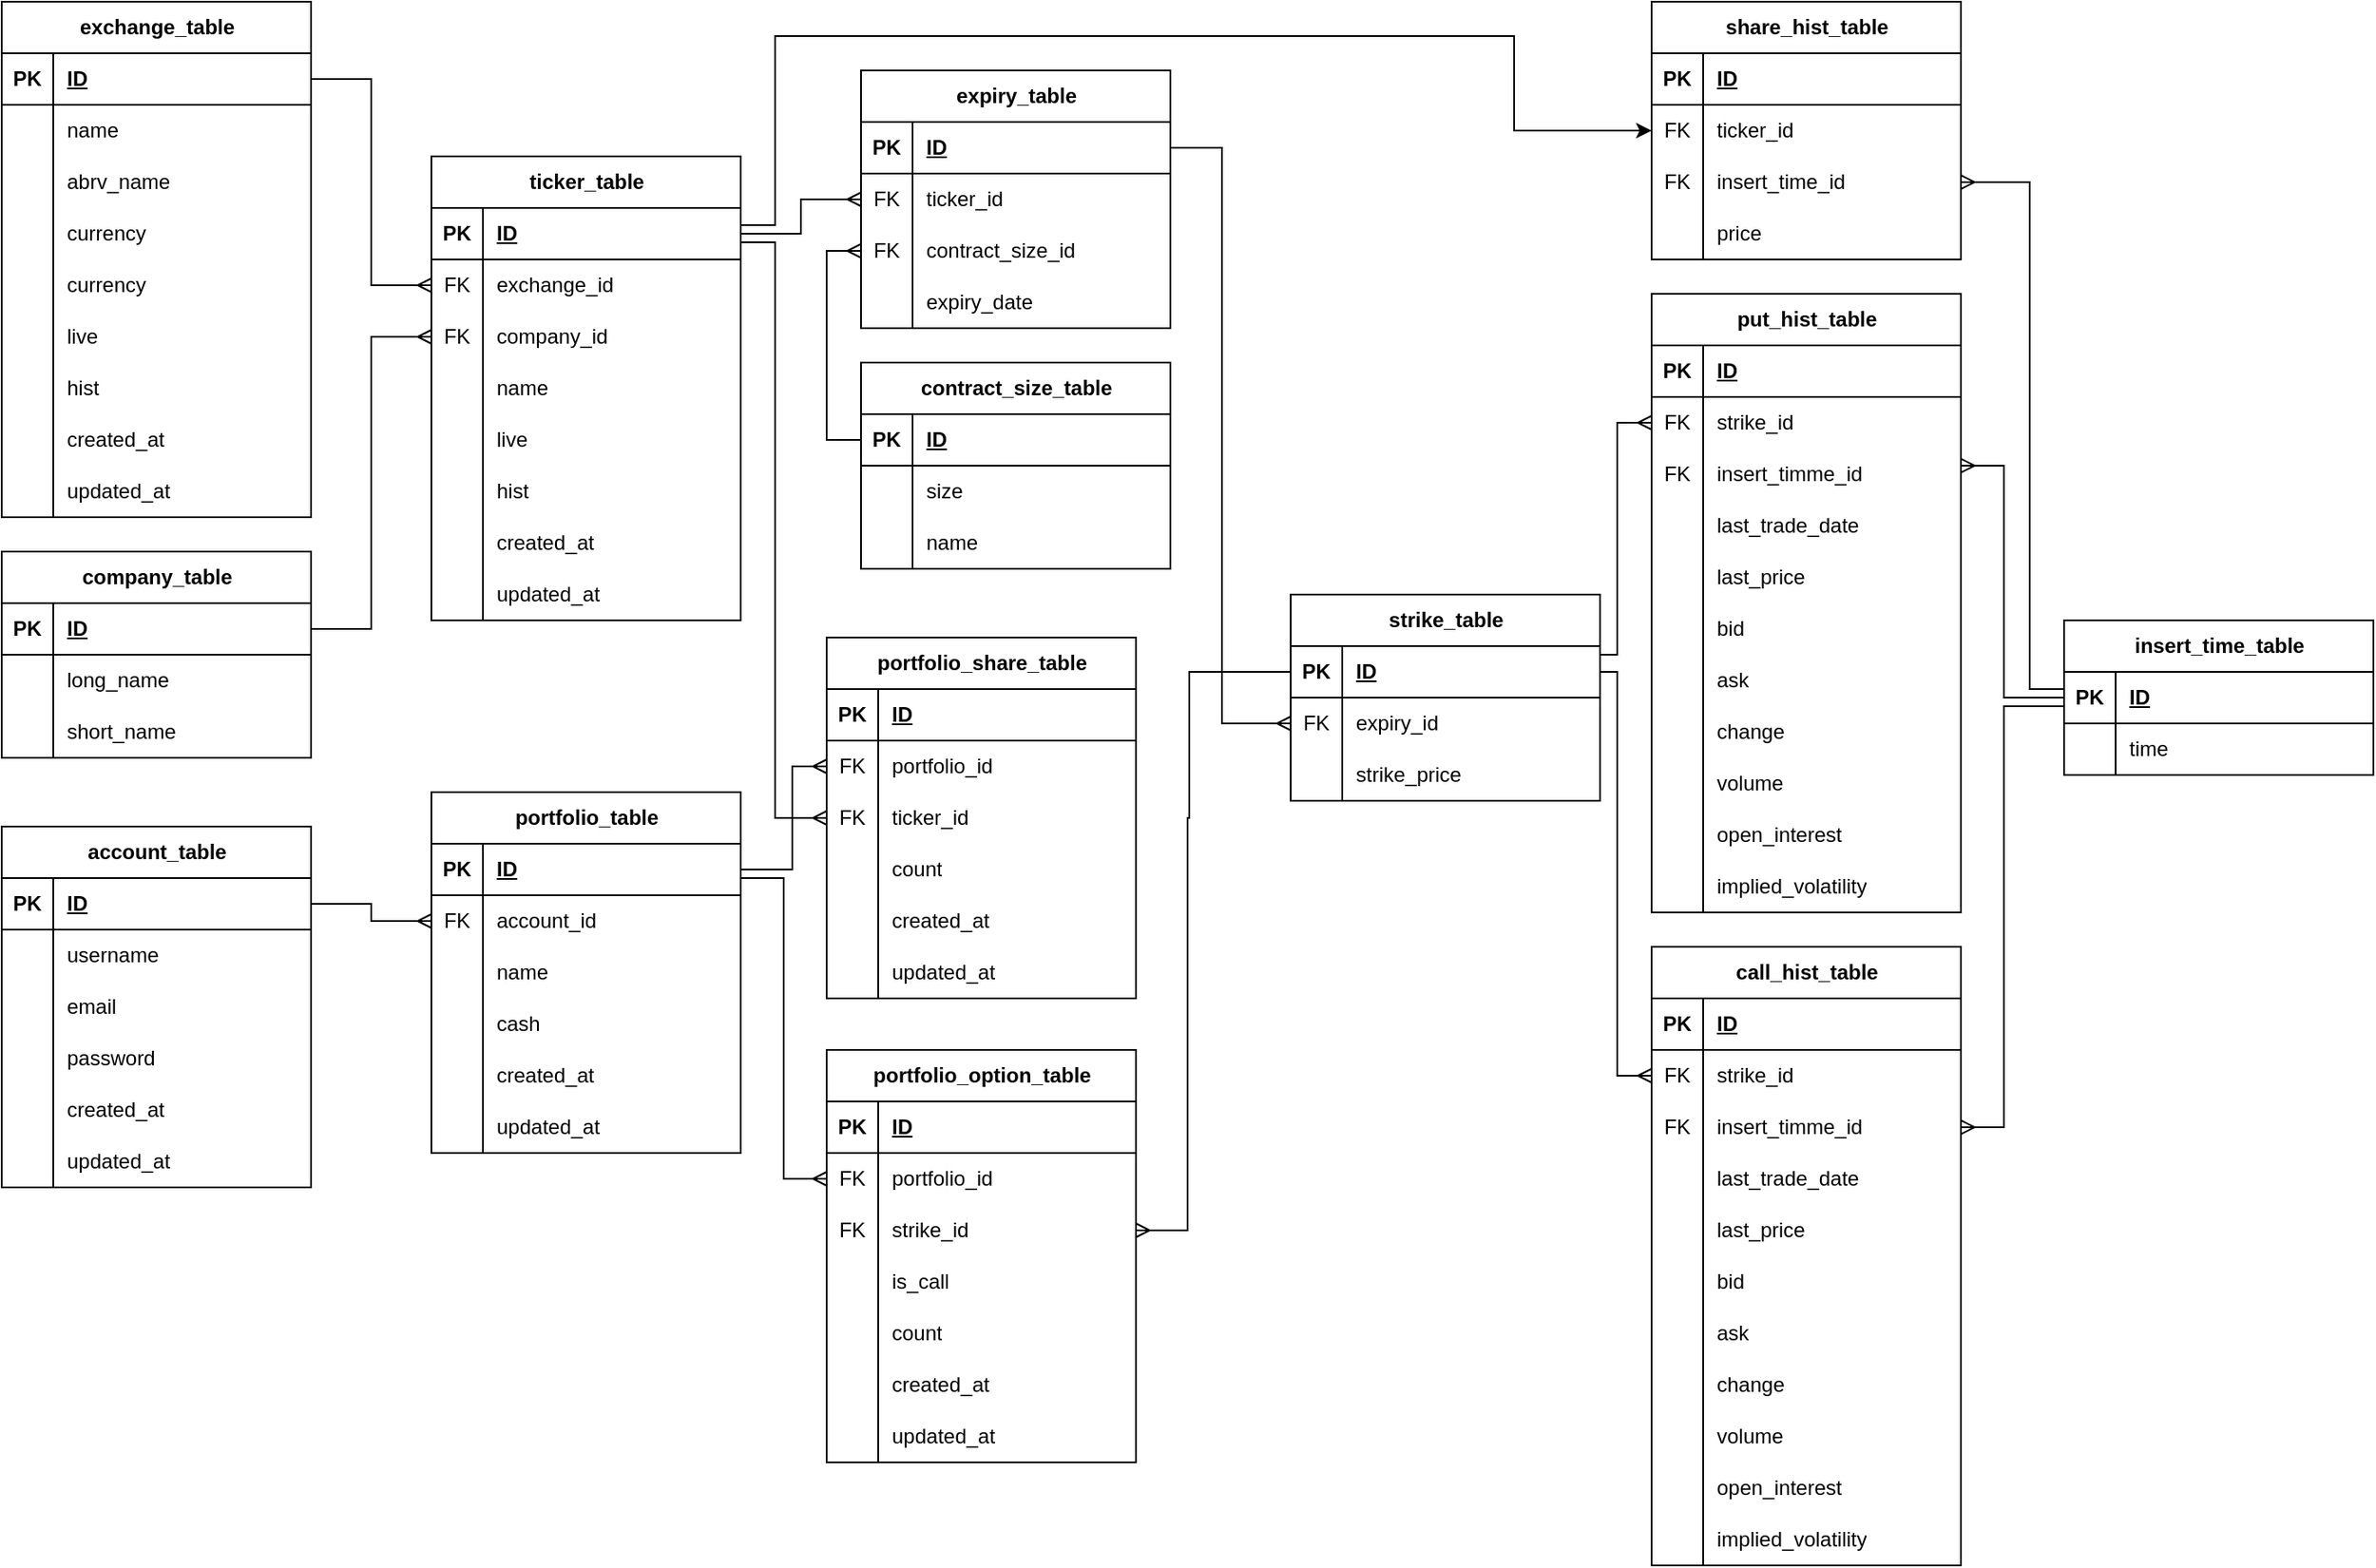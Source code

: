 <mxfile version="20.5.3" type="embed"><diagram name="Page-1" id="2FKCpwr0Jn_Az1QrPyzk"><mxGraphModel dx="2000" dy="867" grid="1" gridSize="10" guides="1" tooltips="1" connect="1" arrows="1" fold="1" page="1" pageScale="3" pageWidth="827" pageHeight="1169" math="0" shadow="0"><root><mxCell id="0"/><mxCell id="1" parent="0"/><mxCell id="6UNyocI0zf9KM_A6hdcH-1" value="exchange_table" style="shape=table;startSize=30;container=1;collapsible=1;childLayout=tableLayout;fixedRows=1;rowLines=0;fontStyle=1;align=center;resizeLast=1;html=1;" parent="1" vertex="1"><mxGeometry x="350" y="120" width="180" height="300" as="geometry"><mxRectangle x="60" y="40" width="130" height="30" as="alternateBounds"/></mxGeometry></mxCell><mxCell id="6UNyocI0zf9KM_A6hdcH-2" value="" style="shape=tableRow;horizontal=0;startSize=0;swimlaneHead=0;swimlaneBody=0;fillColor=none;collapsible=0;dropTarget=0;points=[[0,0.5],[1,0.5]];portConstraint=eastwest;top=0;left=0;right=0;bottom=1;" parent="6UNyocI0zf9KM_A6hdcH-1" vertex="1"><mxGeometry y="30" width="180" height="30" as="geometry"/></mxCell><mxCell id="6UNyocI0zf9KM_A6hdcH-3" value="PK" style="shape=partialRectangle;connectable=0;fillColor=none;top=0;left=0;bottom=0;right=0;fontStyle=1;overflow=hidden;whiteSpace=wrap;html=1;" parent="6UNyocI0zf9KM_A6hdcH-2" vertex="1"><mxGeometry width="30" height="30" as="geometry"><mxRectangle width="30" height="30" as="alternateBounds"/></mxGeometry></mxCell><mxCell id="6UNyocI0zf9KM_A6hdcH-4" value="ID" style="shape=partialRectangle;connectable=0;fillColor=none;top=0;left=0;bottom=0;right=0;align=left;spacingLeft=6;fontStyle=5;overflow=hidden;whiteSpace=wrap;html=1;" parent="6UNyocI0zf9KM_A6hdcH-2" vertex="1"><mxGeometry x="30" width="150" height="30" as="geometry"><mxRectangle width="150" height="30" as="alternateBounds"/></mxGeometry></mxCell><mxCell id="6UNyocI0zf9KM_A6hdcH-5" value="" style="shape=tableRow;horizontal=0;startSize=0;swimlaneHead=0;swimlaneBody=0;fillColor=none;collapsible=0;dropTarget=0;points=[[0,0.5],[1,0.5]];portConstraint=eastwest;top=0;left=0;right=0;bottom=0;" parent="6UNyocI0zf9KM_A6hdcH-1" vertex="1"><mxGeometry y="60" width="180" height="30" as="geometry"/></mxCell><mxCell id="6UNyocI0zf9KM_A6hdcH-6" value="" style="shape=partialRectangle;connectable=0;fillColor=none;top=0;left=0;bottom=0;right=0;editable=1;overflow=hidden;whiteSpace=wrap;html=1;" parent="6UNyocI0zf9KM_A6hdcH-5" vertex="1"><mxGeometry width="30" height="30" as="geometry"><mxRectangle width="30" height="30" as="alternateBounds"/></mxGeometry></mxCell><mxCell id="6UNyocI0zf9KM_A6hdcH-7" value="name" style="shape=partialRectangle;connectable=0;fillColor=none;top=0;left=0;bottom=0;right=0;align=left;spacingLeft=6;overflow=hidden;whiteSpace=wrap;html=1;" parent="6UNyocI0zf9KM_A6hdcH-5" vertex="1"><mxGeometry x="30" width="150" height="30" as="geometry"><mxRectangle width="150" height="30" as="alternateBounds"/></mxGeometry></mxCell><mxCell id="6UNyocI0zf9KM_A6hdcH-8" value="" style="shape=tableRow;horizontal=0;startSize=0;swimlaneHead=0;swimlaneBody=0;fillColor=none;collapsible=0;dropTarget=0;points=[[0,0.5],[1,0.5]];portConstraint=eastwest;top=0;left=0;right=0;bottom=0;" parent="6UNyocI0zf9KM_A6hdcH-1" vertex="1"><mxGeometry y="90" width="180" height="30" as="geometry"/></mxCell><mxCell id="6UNyocI0zf9KM_A6hdcH-9" value="" style="shape=partialRectangle;connectable=0;fillColor=none;top=0;left=0;bottom=0;right=0;editable=1;overflow=hidden;whiteSpace=wrap;html=1;" parent="6UNyocI0zf9KM_A6hdcH-8" vertex="1"><mxGeometry width="30" height="30" as="geometry"><mxRectangle width="30" height="30" as="alternateBounds"/></mxGeometry></mxCell><mxCell id="6UNyocI0zf9KM_A6hdcH-10" value="abrv_name" style="shape=partialRectangle;connectable=0;fillColor=none;top=0;left=0;bottom=0;right=0;align=left;spacingLeft=6;overflow=hidden;whiteSpace=wrap;html=1;" parent="6UNyocI0zf9KM_A6hdcH-8" vertex="1"><mxGeometry x="30" width="150" height="30" as="geometry"><mxRectangle width="150" height="30" as="alternateBounds"/></mxGeometry></mxCell><mxCell id="6UNyocI0zf9KM_A6hdcH-11" value="" style="shape=tableRow;horizontal=0;startSize=0;swimlaneHead=0;swimlaneBody=0;fillColor=none;collapsible=0;dropTarget=0;points=[[0,0.5],[1,0.5]];portConstraint=eastwest;top=0;left=0;right=0;bottom=0;" parent="6UNyocI0zf9KM_A6hdcH-1" vertex="1"><mxGeometry y="120" width="180" height="30" as="geometry"/></mxCell><mxCell id="6UNyocI0zf9KM_A6hdcH-12" value="" style="shape=partialRectangle;connectable=0;fillColor=none;top=0;left=0;bottom=0;right=0;editable=1;overflow=hidden;whiteSpace=wrap;html=1;" parent="6UNyocI0zf9KM_A6hdcH-11" vertex="1"><mxGeometry width="30" height="30" as="geometry"><mxRectangle width="30" height="30" as="alternateBounds"/></mxGeometry></mxCell><mxCell id="6UNyocI0zf9KM_A6hdcH-13" value="currency" style="shape=partialRectangle;connectable=0;fillColor=none;top=0;left=0;bottom=0;right=0;align=left;spacingLeft=6;overflow=hidden;whiteSpace=wrap;html=1;" parent="6UNyocI0zf9KM_A6hdcH-11" vertex="1"><mxGeometry x="30" width="150" height="30" as="geometry"><mxRectangle width="150" height="30" as="alternateBounds"/></mxGeometry></mxCell><mxCell id="6UNyocI0zf9KM_A6hdcH-43" value="" style="shape=tableRow;horizontal=0;startSize=0;swimlaneHead=0;swimlaneBody=0;fillColor=none;collapsible=0;dropTarget=0;points=[[0,0.5],[1,0.5]];portConstraint=eastwest;top=0;left=0;right=0;bottom=0;" parent="6UNyocI0zf9KM_A6hdcH-1" vertex="1"><mxGeometry y="150" width="180" height="30" as="geometry"/></mxCell><mxCell id="6UNyocI0zf9KM_A6hdcH-44" value="" style="shape=partialRectangle;connectable=0;fillColor=none;top=0;left=0;bottom=0;right=0;editable=1;overflow=hidden;whiteSpace=wrap;html=1;" parent="6UNyocI0zf9KM_A6hdcH-43" vertex="1"><mxGeometry width="30" height="30" as="geometry"><mxRectangle width="30" height="30" as="alternateBounds"/></mxGeometry></mxCell><mxCell id="6UNyocI0zf9KM_A6hdcH-45" value="currency" style="shape=partialRectangle;connectable=0;fillColor=none;top=0;left=0;bottom=0;right=0;align=left;spacingLeft=6;overflow=hidden;whiteSpace=wrap;html=1;" parent="6UNyocI0zf9KM_A6hdcH-43" vertex="1"><mxGeometry x="30" width="150" height="30" as="geometry"><mxRectangle width="150" height="30" as="alternateBounds"/></mxGeometry></mxCell><mxCell id="6UNyocI0zf9KM_A6hdcH-31" style="shape=tableRow;horizontal=0;startSize=0;swimlaneHead=0;swimlaneBody=0;fillColor=none;collapsible=0;dropTarget=0;points=[[0,0.5],[1,0.5]];portConstraint=eastwest;top=0;left=0;right=0;bottom=0;" parent="6UNyocI0zf9KM_A6hdcH-1" vertex="1"><mxGeometry y="180" width="180" height="30" as="geometry"/></mxCell><mxCell id="6UNyocI0zf9KM_A6hdcH-32" style="shape=partialRectangle;connectable=0;fillColor=none;top=0;left=0;bottom=0;right=0;editable=1;overflow=hidden;whiteSpace=wrap;html=1;" parent="6UNyocI0zf9KM_A6hdcH-31" vertex="1"><mxGeometry width="30" height="30" as="geometry"><mxRectangle width="30" height="30" as="alternateBounds"/></mxGeometry></mxCell><mxCell id="6UNyocI0zf9KM_A6hdcH-33" value="live" style="shape=partialRectangle;connectable=0;fillColor=none;top=0;left=0;bottom=0;right=0;align=left;spacingLeft=6;overflow=hidden;whiteSpace=wrap;html=1;" parent="6UNyocI0zf9KM_A6hdcH-31" vertex="1"><mxGeometry x="30" width="150" height="30" as="geometry"><mxRectangle width="150" height="30" as="alternateBounds"/></mxGeometry></mxCell><mxCell id="6UNyocI0zf9KM_A6hdcH-34" style="shape=tableRow;horizontal=0;startSize=0;swimlaneHead=0;swimlaneBody=0;fillColor=none;collapsible=0;dropTarget=0;points=[[0,0.5],[1,0.5]];portConstraint=eastwest;top=0;left=0;right=0;bottom=0;" parent="6UNyocI0zf9KM_A6hdcH-1" vertex="1"><mxGeometry y="210" width="180" height="30" as="geometry"/></mxCell><mxCell id="6UNyocI0zf9KM_A6hdcH-35" style="shape=partialRectangle;connectable=0;fillColor=none;top=0;left=0;bottom=0;right=0;editable=1;overflow=hidden;whiteSpace=wrap;html=1;" parent="6UNyocI0zf9KM_A6hdcH-34" vertex="1"><mxGeometry width="30" height="30" as="geometry"><mxRectangle width="30" height="30" as="alternateBounds"/></mxGeometry></mxCell><mxCell id="6UNyocI0zf9KM_A6hdcH-36" value="hist" style="shape=partialRectangle;connectable=0;fillColor=none;top=0;left=0;bottom=0;right=0;align=left;spacingLeft=6;overflow=hidden;whiteSpace=wrap;html=1;" parent="6UNyocI0zf9KM_A6hdcH-34" vertex="1"><mxGeometry x="30" width="150" height="30" as="geometry"><mxRectangle width="150" height="30" as="alternateBounds"/></mxGeometry></mxCell><mxCell id="6UNyocI0zf9KM_A6hdcH-37" style="shape=tableRow;horizontal=0;startSize=0;swimlaneHead=0;swimlaneBody=0;fillColor=none;collapsible=0;dropTarget=0;points=[[0,0.5],[1,0.5]];portConstraint=eastwest;top=0;left=0;right=0;bottom=0;" parent="6UNyocI0zf9KM_A6hdcH-1" vertex="1"><mxGeometry y="240" width="180" height="30" as="geometry"/></mxCell><mxCell id="6UNyocI0zf9KM_A6hdcH-38" style="shape=partialRectangle;connectable=0;fillColor=none;top=0;left=0;bottom=0;right=0;editable=1;overflow=hidden;whiteSpace=wrap;html=1;" parent="6UNyocI0zf9KM_A6hdcH-37" vertex="1"><mxGeometry width="30" height="30" as="geometry"><mxRectangle width="30" height="30" as="alternateBounds"/></mxGeometry></mxCell><mxCell id="6UNyocI0zf9KM_A6hdcH-39" value="created_at" style="shape=partialRectangle;connectable=0;fillColor=none;top=0;left=0;bottom=0;right=0;align=left;spacingLeft=6;overflow=hidden;whiteSpace=wrap;html=1;" parent="6UNyocI0zf9KM_A6hdcH-37" vertex="1"><mxGeometry x="30" width="150" height="30" as="geometry"><mxRectangle width="150" height="30" as="alternateBounds"/></mxGeometry></mxCell><mxCell id="6UNyocI0zf9KM_A6hdcH-40" style="shape=tableRow;horizontal=0;startSize=0;swimlaneHead=0;swimlaneBody=0;fillColor=none;collapsible=0;dropTarget=0;points=[[0,0.5],[1,0.5]];portConstraint=eastwest;top=0;left=0;right=0;bottom=0;" parent="6UNyocI0zf9KM_A6hdcH-1" vertex="1"><mxGeometry y="270" width="180" height="30" as="geometry"/></mxCell><mxCell id="6UNyocI0zf9KM_A6hdcH-41" style="shape=partialRectangle;connectable=0;fillColor=none;top=0;left=0;bottom=0;right=0;editable=1;overflow=hidden;whiteSpace=wrap;html=1;" parent="6UNyocI0zf9KM_A6hdcH-40" vertex="1"><mxGeometry width="30" height="30" as="geometry"><mxRectangle width="30" height="30" as="alternateBounds"/></mxGeometry></mxCell><mxCell id="6UNyocI0zf9KM_A6hdcH-42" value="updated_at" style="shape=partialRectangle;connectable=0;fillColor=none;top=0;left=0;bottom=0;right=0;align=left;spacingLeft=6;overflow=hidden;whiteSpace=wrap;html=1;" parent="6UNyocI0zf9KM_A6hdcH-40" vertex="1"><mxGeometry x="30" width="150" height="30" as="geometry"><mxRectangle width="150" height="30" as="alternateBounds"/></mxGeometry></mxCell><mxCell id="6UNyocI0zf9KM_A6hdcH-75" value="account_table" style="shape=table;startSize=30;container=1;collapsible=1;childLayout=tableLayout;fixedRows=1;rowLines=0;fontStyle=1;align=center;resizeLast=1;html=1;" parent="1" vertex="1"><mxGeometry x="350" y="600" width="180" height="210" as="geometry"/></mxCell><mxCell id="6UNyocI0zf9KM_A6hdcH-76" value="" style="shape=tableRow;horizontal=0;startSize=0;swimlaneHead=0;swimlaneBody=0;fillColor=none;collapsible=0;dropTarget=0;points=[[0,0.5],[1,0.5]];portConstraint=eastwest;top=0;left=0;right=0;bottom=1;" parent="6UNyocI0zf9KM_A6hdcH-75" vertex="1"><mxGeometry y="30" width="180" height="30" as="geometry"/></mxCell><mxCell id="6UNyocI0zf9KM_A6hdcH-77" value="PK" style="shape=partialRectangle;connectable=0;fillColor=none;top=0;left=0;bottom=0;right=0;fontStyle=1;overflow=hidden;whiteSpace=wrap;html=1;" parent="6UNyocI0zf9KM_A6hdcH-76" vertex="1"><mxGeometry width="30" height="30" as="geometry"><mxRectangle width="30" height="30" as="alternateBounds"/></mxGeometry></mxCell><mxCell id="6UNyocI0zf9KM_A6hdcH-78" value="ID" style="shape=partialRectangle;connectable=0;fillColor=none;top=0;left=0;bottom=0;right=0;align=left;spacingLeft=6;fontStyle=5;overflow=hidden;whiteSpace=wrap;html=1;" parent="6UNyocI0zf9KM_A6hdcH-76" vertex="1"><mxGeometry x="30" width="150" height="30" as="geometry"><mxRectangle width="150" height="30" as="alternateBounds"/></mxGeometry></mxCell><mxCell id="6UNyocI0zf9KM_A6hdcH-79" value="" style="shape=tableRow;horizontal=0;startSize=0;swimlaneHead=0;swimlaneBody=0;fillColor=none;collapsible=0;dropTarget=0;points=[[0,0.5],[1,0.5]];portConstraint=eastwest;top=0;left=0;right=0;bottom=0;" parent="6UNyocI0zf9KM_A6hdcH-75" vertex="1"><mxGeometry y="60" width="180" height="30" as="geometry"/></mxCell><mxCell id="6UNyocI0zf9KM_A6hdcH-80" value="" style="shape=partialRectangle;connectable=0;fillColor=none;top=0;left=0;bottom=0;right=0;editable=1;overflow=hidden;whiteSpace=wrap;html=1;" parent="6UNyocI0zf9KM_A6hdcH-79" vertex="1"><mxGeometry width="30" height="30" as="geometry"><mxRectangle width="30" height="30" as="alternateBounds"/></mxGeometry></mxCell><mxCell id="6UNyocI0zf9KM_A6hdcH-81" value="username" style="shape=partialRectangle;connectable=0;fillColor=none;top=0;left=0;bottom=0;right=0;align=left;spacingLeft=6;overflow=hidden;whiteSpace=wrap;html=1;" parent="6UNyocI0zf9KM_A6hdcH-79" vertex="1"><mxGeometry x="30" width="150" height="30" as="geometry"><mxRectangle width="150" height="30" as="alternateBounds"/></mxGeometry></mxCell><mxCell id="6UNyocI0zf9KM_A6hdcH-82" value="" style="shape=tableRow;horizontal=0;startSize=0;swimlaneHead=0;swimlaneBody=0;fillColor=none;collapsible=0;dropTarget=0;points=[[0,0.5],[1,0.5]];portConstraint=eastwest;top=0;left=0;right=0;bottom=0;" parent="6UNyocI0zf9KM_A6hdcH-75" vertex="1"><mxGeometry y="90" width="180" height="30" as="geometry"/></mxCell><mxCell id="6UNyocI0zf9KM_A6hdcH-83" value="" style="shape=partialRectangle;connectable=0;fillColor=none;top=0;left=0;bottom=0;right=0;editable=1;overflow=hidden;whiteSpace=wrap;html=1;" parent="6UNyocI0zf9KM_A6hdcH-82" vertex="1"><mxGeometry width="30" height="30" as="geometry"><mxRectangle width="30" height="30" as="alternateBounds"/></mxGeometry></mxCell><mxCell id="6UNyocI0zf9KM_A6hdcH-84" value="email" style="shape=partialRectangle;connectable=0;fillColor=none;top=0;left=0;bottom=0;right=0;align=left;spacingLeft=6;overflow=hidden;whiteSpace=wrap;html=1;" parent="6UNyocI0zf9KM_A6hdcH-82" vertex="1"><mxGeometry x="30" width="150" height="30" as="geometry"><mxRectangle width="150" height="30" as="alternateBounds"/></mxGeometry></mxCell><mxCell id="6UNyocI0zf9KM_A6hdcH-85" value="" style="shape=tableRow;horizontal=0;startSize=0;swimlaneHead=0;swimlaneBody=0;fillColor=none;collapsible=0;dropTarget=0;points=[[0,0.5],[1,0.5]];portConstraint=eastwest;top=0;left=0;right=0;bottom=0;" parent="6UNyocI0zf9KM_A6hdcH-75" vertex="1"><mxGeometry y="120" width="180" height="30" as="geometry"/></mxCell><mxCell id="6UNyocI0zf9KM_A6hdcH-86" value="" style="shape=partialRectangle;connectable=0;fillColor=none;top=0;left=0;bottom=0;right=0;editable=1;overflow=hidden;whiteSpace=wrap;html=1;" parent="6UNyocI0zf9KM_A6hdcH-85" vertex="1"><mxGeometry width="30" height="30" as="geometry"><mxRectangle width="30" height="30" as="alternateBounds"/></mxGeometry></mxCell><mxCell id="6UNyocI0zf9KM_A6hdcH-87" value="password" style="shape=partialRectangle;connectable=0;fillColor=none;top=0;left=0;bottom=0;right=0;align=left;spacingLeft=6;overflow=hidden;whiteSpace=wrap;html=1;" parent="6UNyocI0zf9KM_A6hdcH-85" vertex="1"><mxGeometry x="30" width="150" height="30" as="geometry"><mxRectangle width="150" height="30" as="alternateBounds"/></mxGeometry></mxCell><mxCell id="6UNyocI0zf9KM_A6hdcH-88" style="shape=tableRow;horizontal=0;startSize=0;swimlaneHead=0;swimlaneBody=0;fillColor=none;collapsible=0;dropTarget=0;points=[[0,0.5],[1,0.5]];portConstraint=eastwest;top=0;left=0;right=0;bottom=0;" parent="6UNyocI0zf9KM_A6hdcH-75" vertex="1"><mxGeometry y="150" width="180" height="30" as="geometry"/></mxCell><mxCell id="6UNyocI0zf9KM_A6hdcH-89" style="shape=partialRectangle;connectable=0;fillColor=none;top=0;left=0;bottom=0;right=0;editable=1;overflow=hidden;whiteSpace=wrap;html=1;" parent="6UNyocI0zf9KM_A6hdcH-88" vertex="1"><mxGeometry width="30" height="30" as="geometry"><mxRectangle width="30" height="30" as="alternateBounds"/></mxGeometry></mxCell><mxCell id="6UNyocI0zf9KM_A6hdcH-90" value="created_at" style="shape=partialRectangle;connectable=0;fillColor=none;top=0;left=0;bottom=0;right=0;align=left;spacingLeft=6;overflow=hidden;whiteSpace=wrap;html=1;" parent="6UNyocI0zf9KM_A6hdcH-88" vertex="1"><mxGeometry x="30" width="150" height="30" as="geometry"><mxRectangle width="150" height="30" as="alternateBounds"/></mxGeometry></mxCell><mxCell id="6UNyocI0zf9KM_A6hdcH-91" style="shape=tableRow;horizontal=0;startSize=0;swimlaneHead=0;swimlaneBody=0;fillColor=none;collapsible=0;dropTarget=0;points=[[0,0.5],[1,0.5]];portConstraint=eastwest;top=0;left=0;right=0;bottom=0;" parent="6UNyocI0zf9KM_A6hdcH-75" vertex="1"><mxGeometry y="180" width="180" height="30" as="geometry"/></mxCell><mxCell id="6UNyocI0zf9KM_A6hdcH-92" style="shape=partialRectangle;connectable=0;fillColor=none;top=0;left=0;bottom=0;right=0;editable=1;overflow=hidden;whiteSpace=wrap;html=1;" parent="6UNyocI0zf9KM_A6hdcH-91" vertex="1"><mxGeometry width="30" height="30" as="geometry"><mxRectangle width="30" height="30" as="alternateBounds"/></mxGeometry></mxCell><mxCell id="6UNyocI0zf9KM_A6hdcH-93" value="updated_at" style="shape=partialRectangle;connectable=0;fillColor=none;top=0;left=0;bottom=0;right=0;align=left;spacingLeft=6;overflow=hidden;whiteSpace=wrap;html=1;" parent="6UNyocI0zf9KM_A6hdcH-91" vertex="1"><mxGeometry x="30" width="150" height="30" as="geometry"><mxRectangle width="150" height="30" as="alternateBounds"/></mxGeometry></mxCell><mxCell id="6UNyocI0zf9KM_A6hdcH-97" value="insert_time_table" style="shape=table;startSize=30;container=1;collapsible=1;childLayout=tableLayout;fixedRows=1;rowLines=0;fontStyle=1;align=center;resizeLast=1;html=1;" parent="1" vertex="1"><mxGeometry x="1550" y="480" width="180" height="90" as="geometry"/></mxCell><mxCell id="6UNyocI0zf9KM_A6hdcH-98" value="" style="shape=tableRow;horizontal=0;startSize=0;swimlaneHead=0;swimlaneBody=0;fillColor=none;collapsible=0;dropTarget=0;points=[[0,0.5],[1,0.5]];portConstraint=eastwest;top=0;left=0;right=0;bottom=1;" parent="6UNyocI0zf9KM_A6hdcH-97" vertex="1"><mxGeometry y="30" width="180" height="30" as="geometry"/></mxCell><mxCell id="6UNyocI0zf9KM_A6hdcH-99" value="PK" style="shape=partialRectangle;connectable=0;fillColor=none;top=0;left=0;bottom=0;right=0;fontStyle=1;overflow=hidden;whiteSpace=wrap;html=1;" parent="6UNyocI0zf9KM_A6hdcH-98" vertex="1"><mxGeometry width="30" height="30" as="geometry"><mxRectangle width="30" height="30" as="alternateBounds"/></mxGeometry></mxCell><mxCell id="6UNyocI0zf9KM_A6hdcH-100" value="ID" style="shape=partialRectangle;connectable=0;fillColor=none;top=0;left=0;bottom=0;right=0;align=left;spacingLeft=6;fontStyle=5;overflow=hidden;whiteSpace=wrap;html=1;" parent="6UNyocI0zf9KM_A6hdcH-98" vertex="1"><mxGeometry x="30" width="150" height="30" as="geometry"><mxRectangle width="150" height="30" as="alternateBounds"/></mxGeometry></mxCell><mxCell id="6UNyocI0zf9KM_A6hdcH-101" value="" style="shape=tableRow;horizontal=0;startSize=0;swimlaneHead=0;swimlaneBody=0;fillColor=none;collapsible=0;dropTarget=0;points=[[0,0.5],[1,0.5]];portConstraint=eastwest;top=0;left=0;right=0;bottom=0;" parent="6UNyocI0zf9KM_A6hdcH-97" vertex="1"><mxGeometry y="60" width="180" height="30" as="geometry"/></mxCell><mxCell id="6UNyocI0zf9KM_A6hdcH-102" value="" style="shape=partialRectangle;connectable=0;fillColor=none;top=0;left=0;bottom=0;right=0;editable=1;overflow=hidden;whiteSpace=wrap;html=1;" parent="6UNyocI0zf9KM_A6hdcH-101" vertex="1"><mxGeometry width="30" height="30" as="geometry"><mxRectangle width="30" height="30" as="alternateBounds"/></mxGeometry></mxCell><mxCell id="6UNyocI0zf9KM_A6hdcH-103" value="time" style="shape=partialRectangle;connectable=0;fillColor=none;top=0;left=0;bottom=0;right=0;align=left;spacingLeft=6;overflow=hidden;whiteSpace=wrap;html=1;" parent="6UNyocI0zf9KM_A6hdcH-101" vertex="1"><mxGeometry x="30" width="150" height="30" as="geometry"><mxRectangle width="150" height="30" as="alternateBounds"/></mxGeometry></mxCell><mxCell id="6UNyocI0zf9KM_A6hdcH-110" value="contract_size_table" style="shape=table;startSize=30;container=1;collapsible=1;childLayout=tableLayout;fixedRows=1;rowLines=0;fontStyle=1;align=center;resizeLast=1;html=1;" parent="1" vertex="1"><mxGeometry x="850" y="330" width="180" height="120" as="geometry"/></mxCell><mxCell id="6UNyocI0zf9KM_A6hdcH-111" value="" style="shape=tableRow;horizontal=0;startSize=0;swimlaneHead=0;swimlaneBody=0;fillColor=none;collapsible=0;dropTarget=0;points=[[0,0.5],[1,0.5]];portConstraint=eastwest;top=0;left=0;right=0;bottom=1;" parent="6UNyocI0zf9KM_A6hdcH-110" vertex="1"><mxGeometry y="30" width="180" height="30" as="geometry"/></mxCell><mxCell id="6UNyocI0zf9KM_A6hdcH-112" value="PK" style="shape=partialRectangle;connectable=0;fillColor=none;top=0;left=0;bottom=0;right=0;fontStyle=1;overflow=hidden;whiteSpace=wrap;html=1;" parent="6UNyocI0zf9KM_A6hdcH-111" vertex="1"><mxGeometry width="30" height="30" as="geometry"><mxRectangle width="30" height="30" as="alternateBounds"/></mxGeometry></mxCell><mxCell id="6UNyocI0zf9KM_A6hdcH-113" value="ID" style="shape=partialRectangle;connectable=0;fillColor=none;top=0;left=0;bottom=0;right=0;align=left;spacingLeft=6;fontStyle=5;overflow=hidden;whiteSpace=wrap;html=1;" parent="6UNyocI0zf9KM_A6hdcH-111" vertex="1"><mxGeometry x="30" width="150" height="30" as="geometry"><mxRectangle width="150" height="30" as="alternateBounds"/></mxGeometry></mxCell><mxCell id="6UNyocI0zf9KM_A6hdcH-114" value="" style="shape=tableRow;horizontal=0;startSize=0;swimlaneHead=0;swimlaneBody=0;fillColor=none;collapsible=0;dropTarget=0;points=[[0,0.5],[1,0.5]];portConstraint=eastwest;top=0;left=0;right=0;bottom=0;" parent="6UNyocI0zf9KM_A6hdcH-110" vertex="1"><mxGeometry y="60" width="180" height="30" as="geometry"/></mxCell><mxCell id="6UNyocI0zf9KM_A6hdcH-115" value="" style="shape=partialRectangle;connectable=0;fillColor=none;top=0;left=0;bottom=0;right=0;editable=1;overflow=hidden;whiteSpace=wrap;html=1;" parent="6UNyocI0zf9KM_A6hdcH-114" vertex="1"><mxGeometry width="30" height="30" as="geometry"><mxRectangle width="30" height="30" as="alternateBounds"/></mxGeometry></mxCell><mxCell id="6UNyocI0zf9KM_A6hdcH-116" value="size" style="shape=partialRectangle;connectable=0;fillColor=none;top=0;left=0;bottom=0;right=0;align=left;spacingLeft=6;overflow=hidden;whiteSpace=wrap;html=1;" parent="6UNyocI0zf9KM_A6hdcH-114" vertex="1"><mxGeometry x="30" width="150" height="30" as="geometry"><mxRectangle width="150" height="30" as="alternateBounds"/></mxGeometry></mxCell><mxCell id="6UNyocI0zf9KM_A6hdcH-117" value="" style="shape=tableRow;horizontal=0;startSize=0;swimlaneHead=0;swimlaneBody=0;fillColor=none;collapsible=0;dropTarget=0;points=[[0,0.5],[1,0.5]];portConstraint=eastwest;top=0;left=0;right=0;bottom=0;" parent="6UNyocI0zf9KM_A6hdcH-110" vertex="1"><mxGeometry y="90" width="180" height="30" as="geometry"/></mxCell><mxCell id="6UNyocI0zf9KM_A6hdcH-118" value="" style="shape=partialRectangle;connectable=0;fillColor=none;top=0;left=0;bottom=0;right=0;editable=1;overflow=hidden;whiteSpace=wrap;html=1;" parent="6UNyocI0zf9KM_A6hdcH-117" vertex="1"><mxGeometry width="30" height="30" as="geometry"><mxRectangle width="30" height="30" as="alternateBounds"/></mxGeometry></mxCell><mxCell id="6UNyocI0zf9KM_A6hdcH-119" value="name" style="shape=partialRectangle;connectable=0;fillColor=none;top=0;left=0;bottom=0;right=0;align=left;spacingLeft=6;overflow=hidden;whiteSpace=wrap;html=1;" parent="6UNyocI0zf9KM_A6hdcH-117" vertex="1"><mxGeometry x="30" width="150" height="30" as="geometry"><mxRectangle width="150" height="30" as="alternateBounds"/></mxGeometry></mxCell><mxCell id="6UNyocI0zf9KM_A6hdcH-123" value="company_table" style="shape=table;startSize=30;container=1;collapsible=1;childLayout=tableLayout;fixedRows=1;rowLines=0;fontStyle=1;align=center;resizeLast=1;html=1;" parent="1" vertex="1"><mxGeometry x="350" y="440" width="180" height="120" as="geometry"/></mxCell><mxCell id="6UNyocI0zf9KM_A6hdcH-124" value="" style="shape=tableRow;horizontal=0;startSize=0;swimlaneHead=0;swimlaneBody=0;fillColor=none;collapsible=0;dropTarget=0;points=[[0,0.5],[1,0.5]];portConstraint=eastwest;top=0;left=0;right=0;bottom=1;" parent="6UNyocI0zf9KM_A6hdcH-123" vertex="1"><mxGeometry y="30" width="180" height="30" as="geometry"/></mxCell><mxCell id="6UNyocI0zf9KM_A6hdcH-125" value="PK" style="shape=partialRectangle;connectable=0;fillColor=none;top=0;left=0;bottom=0;right=0;fontStyle=1;overflow=hidden;whiteSpace=wrap;html=1;" parent="6UNyocI0zf9KM_A6hdcH-124" vertex="1"><mxGeometry width="30" height="30" as="geometry"><mxRectangle width="30" height="30" as="alternateBounds"/></mxGeometry></mxCell><mxCell id="6UNyocI0zf9KM_A6hdcH-126" value="ID" style="shape=partialRectangle;connectable=0;fillColor=none;top=0;left=0;bottom=0;right=0;align=left;spacingLeft=6;fontStyle=5;overflow=hidden;whiteSpace=wrap;html=1;" parent="6UNyocI0zf9KM_A6hdcH-124" vertex="1"><mxGeometry x="30" width="150" height="30" as="geometry"><mxRectangle width="150" height="30" as="alternateBounds"/></mxGeometry></mxCell><mxCell id="6UNyocI0zf9KM_A6hdcH-127" value="" style="shape=tableRow;horizontal=0;startSize=0;swimlaneHead=0;swimlaneBody=0;fillColor=none;collapsible=0;dropTarget=0;points=[[0,0.5],[1,0.5]];portConstraint=eastwest;top=0;left=0;right=0;bottom=0;" parent="6UNyocI0zf9KM_A6hdcH-123" vertex="1"><mxGeometry y="60" width="180" height="30" as="geometry"/></mxCell><mxCell id="6UNyocI0zf9KM_A6hdcH-128" value="" style="shape=partialRectangle;connectable=0;fillColor=none;top=0;left=0;bottom=0;right=0;editable=1;overflow=hidden;whiteSpace=wrap;html=1;" parent="6UNyocI0zf9KM_A6hdcH-127" vertex="1"><mxGeometry width="30" height="30" as="geometry"><mxRectangle width="30" height="30" as="alternateBounds"/></mxGeometry></mxCell><mxCell id="6UNyocI0zf9KM_A6hdcH-129" value="long_name" style="shape=partialRectangle;connectable=0;fillColor=none;top=0;left=0;bottom=0;right=0;align=left;spacingLeft=6;overflow=hidden;whiteSpace=wrap;html=1;" parent="6UNyocI0zf9KM_A6hdcH-127" vertex="1"><mxGeometry x="30" width="150" height="30" as="geometry"><mxRectangle width="150" height="30" as="alternateBounds"/></mxGeometry></mxCell><mxCell id="6UNyocI0zf9KM_A6hdcH-130" value="" style="shape=tableRow;horizontal=0;startSize=0;swimlaneHead=0;swimlaneBody=0;fillColor=none;collapsible=0;dropTarget=0;points=[[0,0.5],[1,0.5]];portConstraint=eastwest;top=0;left=0;right=0;bottom=0;" parent="6UNyocI0zf9KM_A6hdcH-123" vertex="1"><mxGeometry y="90" width="180" height="30" as="geometry"/></mxCell><mxCell id="6UNyocI0zf9KM_A6hdcH-131" value="" style="shape=partialRectangle;connectable=0;fillColor=none;top=0;left=0;bottom=0;right=0;editable=1;overflow=hidden;whiteSpace=wrap;html=1;" parent="6UNyocI0zf9KM_A6hdcH-130" vertex="1"><mxGeometry width="30" height="30" as="geometry"><mxRectangle width="30" height="30" as="alternateBounds"/></mxGeometry></mxCell><mxCell id="6UNyocI0zf9KM_A6hdcH-132" value="short_name" style="shape=partialRectangle;connectable=0;fillColor=none;top=0;left=0;bottom=0;right=0;align=left;spacingLeft=6;overflow=hidden;whiteSpace=wrap;html=1;" parent="6UNyocI0zf9KM_A6hdcH-130" vertex="1"><mxGeometry x="30" width="150" height="30" as="geometry"><mxRectangle width="150" height="30" as="alternateBounds"/></mxGeometry></mxCell><mxCell id="6UNyocI0zf9KM_A6hdcH-136" value="ticker_table" style="shape=table;startSize=30;container=1;collapsible=1;childLayout=tableLayout;fixedRows=1;rowLines=0;fontStyle=1;align=center;resizeLast=1;html=1;" parent="1" vertex="1"><mxGeometry x="600" y="210" width="180" height="270" as="geometry"/></mxCell><mxCell id="6UNyocI0zf9KM_A6hdcH-137" value="" style="shape=tableRow;horizontal=0;startSize=0;swimlaneHead=0;swimlaneBody=0;fillColor=none;collapsible=0;dropTarget=0;points=[[0,0.5],[1,0.5]];portConstraint=eastwest;top=0;left=0;right=0;bottom=1;" parent="6UNyocI0zf9KM_A6hdcH-136" vertex="1"><mxGeometry y="30" width="180" height="30" as="geometry"/></mxCell><mxCell id="6UNyocI0zf9KM_A6hdcH-138" value="PK" style="shape=partialRectangle;connectable=0;fillColor=none;top=0;left=0;bottom=0;right=0;fontStyle=1;overflow=hidden;whiteSpace=wrap;html=1;" parent="6UNyocI0zf9KM_A6hdcH-137" vertex="1"><mxGeometry width="30" height="30" as="geometry"><mxRectangle width="30" height="30" as="alternateBounds"/></mxGeometry></mxCell><mxCell id="6UNyocI0zf9KM_A6hdcH-139" value="ID" style="shape=partialRectangle;connectable=0;fillColor=none;top=0;left=0;bottom=0;right=0;align=left;spacingLeft=6;fontStyle=5;overflow=hidden;whiteSpace=wrap;html=1;" parent="6UNyocI0zf9KM_A6hdcH-137" vertex="1"><mxGeometry x="30" width="150" height="30" as="geometry"><mxRectangle width="150" height="30" as="alternateBounds"/></mxGeometry></mxCell><mxCell id="6UNyocI0zf9KM_A6hdcH-140" value="" style="shape=tableRow;horizontal=0;startSize=0;swimlaneHead=0;swimlaneBody=0;fillColor=none;collapsible=0;dropTarget=0;points=[[0,0.5],[1,0.5]];portConstraint=eastwest;top=0;left=0;right=0;bottom=0;" parent="6UNyocI0zf9KM_A6hdcH-136" vertex="1"><mxGeometry y="60" width="180" height="30" as="geometry"/></mxCell><mxCell id="6UNyocI0zf9KM_A6hdcH-141" value="FK" style="shape=partialRectangle;connectable=0;fillColor=none;top=0;left=0;bottom=0;right=0;editable=1;overflow=hidden;whiteSpace=wrap;html=1;" parent="6UNyocI0zf9KM_A6hdcH-140" vertex="1"><mxGeometry width="30" height="30" as="geometry"><mxRectangle width="30" height="30" as="alternateBounds"/></mxGeometry></mxCell><mxCell id="6UNyocI0zf9KM_A6hdcH-142" value="exchange_id" style="shape=partialRectangle;connectable=0;fillColor=none;top=0;left=0;bottom=0;right=0;align=left;spacingLeft=6;overflow=hidden;whiteSpace=wrap;html=1;" parent="6UNyocI0zf9KM_A6hdcH-140" vertex="1"><mxGeometry x="30" width="150" height="30" as="geometry"><mxRectangle width="150" height="30" as="alternateBounds"/></mxGeometry></mxCell><mxCell id="6UNyocI0zf9KM_A6hdcH-143" value="" style="shape=tableRow;horizontal=0;startSize=0;swimlaneHead=0;swimlaneBody=0;fillColor=none;collapsible=0;dropTarget=0;points=[[0,0.5],[1,0.5]];portConstraint=eastwest;top=0;left=0;right=0;bottom=0;" parent="6UNyocI0zf9KM_A6hdcH-136" vertex="1"><mxGeometry y="90" width="180" height="30" as="geometry"/></mxCell><mxCell id="6UNyocI0zf9KM_A6hdcH-144" value="FK" style="shape=partialRectangle;connectable=0;fillColor=none;top=0;left=0;bottom=0;right=0;editable=1;overflow=hidden;whiteSpace=wrap;html=1;" parent="6UNyocI0zf9KM_A6hdcH-143" vertex="1"><mxGeometry width="30" height="30" as="geometry"><mxRectangle width="30" height="30" as="alternateBounds"/></mxGeometry></mxCell><mxCell id="6UNyocI0zf9KM_A6hdcH-145" value="company_id" style="shape=partialRectangle;connectable=0;fillColor=none;top=0;left=0;bottom=0;right=0;align=left;spacingLeft=6;overflow=hidden;whiteSpace=wrap;html=1;" parent="6UNyocI0zf9KM_A6hdcH-143" vertex="1"><mxGeometry x="30" width="150" height="30" as="geometry"><mxRectangle width="150" height="30" as="alternateBounds"/></mxGeometry></mxCell><mxCell id="6UNyocI0zf9KM_A6hdcH-146" value="" style="shape=tableRow;horizontal=0;startSize=0;swimlaneHead=0;swimlaneBody=0;fillColor=none;collapsible=0;dropTarget=0;points=[[0,0.5],[1,0.5]];portConstraint=eastwest;top=0;left=0;right=0;bottom=0;" parent="6UNyocI0zf9KM_A6hdcH-136" vertex="1"><mxGeometry y="120" width="180" height="30" as="geometry"/></mxCell><mxCell id="6UNyocI0zf9KM_A6hdcH-147" value="" style="shape=partialRectangle;connectable=0;fillColor=none;top=0;left=0;bottom=0;right=0;editable=1;overflow=hidden;whiteSpace=wrap;html=1;" parent="6UNyocI0zf9KM_A6hdcH-146" vertex="1"><mxGeometry width="30" height="30" as="geometry"><mxRectangle width="30" height="30" as="alternateBounds"/></mxGeometry></mxCell><mxCell id="6UNyocI0zf9KM_A6hdcH-148" value="name" style="shape=partialRectangle;connectable=0;fillColor=none;top=0;left=0;bottom=0;right=0;align=left;spacingLeft=6;overflow=hidden;whiteSpace=wrap;html=1;" parent="6UNyocI0zf9KM_A6hdcH-146" vertex="1"><mxGeometry x="30" width="150" height="30" as="geometry"><mxRectangle width="150" height="30" as="alternateBounds"/></mxGeometry></mxCell><mxCell id="6UNyocI0zf9KM_A6hdcH-150" style="shape=tableRow;horizontal=0;startSize=0;swimlaneHead=0;swimlaneBody=0;fillColor=none;collapsible=0;dropTarget=0;points=[[0,0.5],[1,0.5]];portConstraint=eastwest;top=0;left=0;right=0;bottom=0;" parent="6UNyocI0zf9KM_A6hdcH-136" vertex="1"><mxGeometry y="150" width="180" height="30" as="geometry"/></mxCell><mxCell id="6UNyocI0zf9KM_A6hdcH-151" style="shape=partialRectangle;connectable=0;fillColor=none;top=0;left=0;bottom=0;right=0;editable=1;overflow=hidden;whiteSpace=wrap;html=1;" parent="6UNyocI0zf9KM_A6hdcH-150" vertex="1"><mxGeometry width="30" height="30" as="geometry"><mxRectangle width="30" height="30" as="alternateBounds"/></mxGeometry></mxCell><mxCell id="6UNyocI0zf9KM_A6hdcH-152" value="live" style="shape=partialRectangle;connectable=0;fillColor=none;top=0;left=0;bottom=0;right=0;align=left;spacingLeft=6;overflow=hidden;whiteSpace=wrap;html=1;" parent="6UNyocI0zf9KM_A6hdcH-150" vertex="1"><mxGeometry x="30" width="150" height="30" as="geometry"><mxRectangle width="150" height="30" as="alternateBounds"/></mxGeometry></mxCell><mxCell id="6UNyocI0zf9KM_A6hdcH-153" style="shape=tableRow;horizontal=0;startSize=0;swimlaneHead=0;swimlaneBody=0;fillColor=none;collapsible=0;dropTarget=0;points=[[0,0.5],[1,0.5]];portConstraint=eastwest;top=0;left=0;right=0;bottom=0;" parent="6UNyocI0zf9KM_A6hdcH-136" vertex="1"><mxGeometry y="180" width="180" height="30" as="geometry"/></mxCell><mxCell id="6UNyocI0zf9KM_A6hdcH-154" style="shape=partialRectangle;connectable=0;fillColor=none;top=0;left=0;bottom=0;right=0;editable=1;overflow=hidden;whiteSpace=wrap;html=1;" parent="6UNyocI0zf9KM_A6hdcH-153" vertex="1"><mxGeometry width="30" height="30" as="geometry"><mxRectangle width="30" height="30" as="alternateBounds"/></mxGeometry></mxCell><mxCell id="6UNyocI0zf9KM_A6hdcH-155" value="hist" style="shape=partialRectangle;connectable=0;fillColor=none;top=0;left=0;bottom=0;right=0;align=left;spacingLeft=6;overflow=hidden;whiteSpace=wrap;html=1;" parent="6UNyocI0zf9KM_A6hdcH-153" vertex="1"><mxGeometry x="30" width="150" height="30" as="geometry"><mxRectangle width="150" height="30" as="alternateBounds"/></mxGeometry></mxCell><mxCell id="6UNyocI0zf9KM_A6hdcH-156" style="shape=tableRow;horizontal=0;startSize=0;swimlaneHead=0;swimlaneBody=0;fillColor=none;collapsible=0;dropTarget=0;points=[[0,0.5],[1,0.5]];portConstraint=eastwest;top=0;left=0;right=0;bottom=0;" parent="6UNyocI0zf9KM_A6hdcH-136" vertex="1"><mxGeometry y="210" width="180" height="30" as="geometry"/></mxCell><mxCell id="6UNyocI0zf9KM_A6hdcH-157" style="shape=partialRectangle;connectable=0;fillColor=none;top=0;left=0;bottom=0;right=0;editable=1;overflow=hidden;whiteSpace=wrap;html=1;" parent="6UNyocI0zf9KM_A6hdcH-156" vertex="1"><mxGeometry width="30" height="30" as="geometry"><mxRectangle width="30" height="30" as="alternateBounds"/></mxGeometry></mxCell><mxCell id="6UNyocI0zf9KM_A6hdcH-158" value="created_at" style="shape=partialRectangle;connectable=0;fillColor=none;top=0;left=0;bottom=0;right=0;align=left;spacingLeft=6;overflow=hidden;whiteSpace=wrap;html=1;" parent="6UNyocI0zf9KM_A6hdcH-156" vertex="1"><mxGeometry x="30" width="150" height="30" as="geometry"><mxRectangle width="150" height="30" as="alternateBounds"/></mxGeometry></mxCell><mxCell id="6UNyocI0zf9KM_A6hdcH-159" style="shape=tableRow;horizontal=0;startSize=0;swimlaneHead=0;swimlaneBody=0;fillColor=none;collapsible=0;dropTarget=0;points=[[0,0.5],[1,0.5]];portConstraint=eastwest;top=0;left=0;right=0;bottom=0;" parent="6UNyocI0zf9KM_A6hdcH-136" vertex="1"><mxGeometry y="240" width="180" height="30" as="geometry"/></mxCell><mxCell id="6UNyocI0zf9KM_A6hdcH-160" style="shape=partialRectangle;connectable=0;fillColor=none;top=0;left=0;bottom=0;right=0;editable=1;overflow=hidden;whiteSpace=wrap;html=1;" parent="6UNyocI0zf9KM_A6hdcH-159" vertex="1"><mxGeometry width="30" height="30" as="geometry"><mxRectangle width="30" height="30" as="alternateBounds"/></mxGeometry></mxCell><mxCell id="6UNyocI0zf9KM_A6hdcH-161" value="updated_at" style="shape=partialRectangle;connectable=0;fillColor=none;top=0;left=0;bottom=0;right=0;align=left;spacingLeft=6;overflow=hidden;whiteSpace=wrap;html=1;" parent="6UNyocI0zf9KM_A6hdcH-159" vertex="1"><mxGeometry x="30" width="150" height="30" as="geometry"><mxRectangle width="150" height="30" as="alternateBounds"/></mxGeometry></mxCell><mxCell id="6UNyocI0zf9KM_A6hdcH-165" style="rounded=0;orthogonalLoop=1;jettySize=auto;html=1;exitX=1;exitY=0.5;exitDx=0;exitDy=0;entryX=0;entryY=0.5;entryDx=0;entryDy=0;startArrow=none;startFill=0;edgeStyle=orthogonalEdgeStyle;elbow=vertical;endArrow=ERmany;endFill=0;" parent="1" source="6UNyocI0zf9KM_A6hdcH-124" target="6UNyocI0zf9KM_A6hdcH-143" edge="1"><mxGeometry relative="1" as="geometry"/></mxCell><mxCell id="6UNyocI0zf9KM_A6hdcH-166" style="edgeStyle=orthogonalEdgeStyle;rounded=0;orthogonalLoop=1;jettySize=auto;html=1;exitX=1;exitY=0.5;exitDx=0;exitDy=0;entryX=0;entryY=0.5;entryDx=0;entryDy=0;endArrow=ERmany;endFill=0;startArrow=none;startFill=0;" parent="1" source="6UNyocI0zf9KM_A6hdcH-2" target="6UNyocI0zf9KM_A6hdcH-140" edge="1"><mxGeometry relative="1" as="geometry"/></mxCell><mxCell id="6UNyocI0zf9KM_A6hdcH-167" value="share_hist_table" style="shape=table;startSize=30;container=1;collapsible=1;childLayout=tableLayout;fixedRows=1;rowLines=0;fontStyle=1;align=center;resizeLast=1;html=1;" parent="1" vertex="1"><mxGeometry x="1310" y="120" width="180" height="150" as="geometry"/></mxCell><mxCell id="6UNyocI0zf9KM_A6hdcH-168" value="" style="shape=tableRow;horizontal=0;startSize=0;swimlaneHead=0;swimlaneBody=0;fillColor=none;collapsible=0;dropTarget=0;points=[[0,0.5],[1,0.5]];portConstraint=eastwest;top=0;left=0;right=0;bottom=1;" parent="6UNyocI0zf9KM_A6hdcH-167" vertex="1"><mxGeometry y="30" width="180" height="30" as="geometry"/></mxCell><mxCell id="6UNyocI0zf9KM_A6hdcH-169" value="PK" style="shape=partialRectangle;connectable=0;fillColor=none;top=0;left=0;bottom=0;right=0;fontStyle=1;overflow=hidden;whiteSpace=wrap;html=1;" parent="6UNyocI0zf9KM_A6hdcH-168" vertex="1"><mxGeometry width="30" height="30" as="geometry"><mxRectangle width="30" height="30" as="alternateBounds"/></mxGeometry></mxCell><mxCell id="6UNyocI0zf9KM_A6hdcH-170" value="ID" style="shape=partialRectangle;connectable=0;fillColor=none;top=0;left=0;bottom=0;right=0;align=left;spacingLeft=6;fontStyle=5;overflow=hidden;whiteSpace=wrap;html=1;" parent="6UNyocI0zf9KM_A6hdcH-168" vertex="1"><mxGeometry x="30" width="150" height="30" as="geometry"><mxRectangle width="150" height="30" as="alternateBounds"/></mxGeometry></mxCell><mxCell id="6UNyocI0zf9KM_A6hdcH-171" value="" style="shape=tableRow;horizontal=0;startSize=0;swimlaneHead=0;swimlaneBody=0;fillColor=none;collapsible=0;dropTarget=0;points=[[0,0.5],[1,0.5]];portConstraint=eastwest;top=0;left=0;right=0;bottom=0;" parent="6UNyocI0zf9KM_A6hdcH-167" vertex="1"><mxGeometry y="60" width="180" height="30" as="geometry"/></mxCell><mxCell id="6UNyocI0zf9KM_A6hdcH-172" value="FK" style="shape=partialRectangle;connectable=0;fillColor=none;top=0;left=0;bottom=0;right=0;editable=1;overflow=hidden;whiteSpace=wrap;html=1;" parent="6UNyocI0zf9KM_A6hdcH-171" vertex="1"><mxGeometry width="30" height="30" as="geometry"><mxRectangle width="30" height="30" as="alternateBounds"/></mxGeometry></mxCell><mxCell id="6UNyocI0zf9KM_A6hdcH-173" value="ticker_id" style="shape=partialRectangle;connectable=0;fillColor=none;top=0;left=0;bottom=0;right=0;align=left;spacingLeft=6;overflow=hidden;whiteSpace=wrap;html=1;" parent="6UNyocI0zf9KM_A6hdcH-171" vertex="1"><mxGeometry x="30" width="150" height="30" as="geometry"><mxRectangle width="150" height="30" as="alternateBounds"/></mxGeometry></mxCell><mxCell id="6UNyocI0zf9KM_A6hdcH-180" style="shape=tableRow;horizontal=0;startSize=0;swimlaneHead=0;swimlaneBody=0;fillColor=none;collapsible=0;dropTarget=0;points=[[0,0.5],[1,0.5]];portConstraint=eastwest;top=0;left=0;right=0;bottom=0;" parent="6UNyocI0zf9KM_A6hdcH-167" vertex="1"><mxGeometry y="90" width="180" height="30" as="geometry"/></mxCell><mxCell id="6UNyocI0zf9KM_A6hdcH-181" value="FK" style="shape=partialRectangle;connectable=0;fillColor=none;top=0;left=0;bottom=0;right=0;editable=1;overflow=hidden;whiteSpace=wrap;html=1;" parent="6UNyocI0zf9KM_A6hdcH-180" vertex="1"><mxGeometry width="30" height="30" as="geometry"><mxRectangle width="30" height="30" as="alternateBounds"/></mxGeometry></mxCell><mxCell id="6UNyocI0zf9KM_A6hdcH-182" value="insert_time_id" style="shape=partialRectangle;connectable=0;fillColor=none;top=0;left=0;bottom=0;right=0;align=left;spacingLeft=6;overflow=hidden;whiteSpace=wrap;html=1;" parent="6UNyocI0zf9KM_A6hdcH-180" vertex="1"><mxGeometry x="30" width="150" height="30" as="geometry"><mxRectangle width="150" height="30" as="alternateBounds"/></mxGeometry></mxCell><mxCell id="6UNyocI0zf9KM_A6hdcH-177" value="" style="shape=tableRow;horizontal=0;startSize=0;swimlaneHead=0;swimlaneBody=0;fillColor=none;collapsible=0;dropTarget=0;points=[[0,0.5],[1,0.5]];portConstraint=eastwest;top=0;left=0;right=0;bottom=0;" parent="6UNyocI0zf9KM_A6hdcH-167" vertex="1"><mxGeometry y="120" width="180" height="30" as="geometry"/></mxCell><mxCell id="6UNyocI0zf9KM_A6hdcH-178" value="" style="shape=partialRectangle;connectable=0;fillColor=none;top=0;left=0;bottom=0;right=0;editable=1;overflow=hidden;whiteSpace=wrap;html=1;" parent="6UNyocI0zf9KM_A6hdcH-177" vertex="1"><mxGeometry width="30" height="30" as="geometry"><mxRectangle width="30" height="30" as="alternateBounds"/></mxGeometry></mxCell><mxCell id="6UNyocI0zf9KM_A6hdcH-179" value="price" style="shape=partialRectangle;connectable=0;fillColor=none;top=0;left=0;bottom=0;right=0;align=left;spacingLeft=6;overflow=hidden;whiteSpace=wrap;html=1;" parent="6UNyocI0zf9KM_A6hdcH-177" vertex="1"><mxGeometry x="30" width="150" height="30" as="geometry"><mxRectangle width="150" height="30" as="alternateBounds"/></mxGeometry></mxCell><mxCell id="6UNyocI0zf9KM_A6hdcH-183" value="expiry_table" style="shape=table;startSize=30;container=1;collapsible=1;childLayout=tableLayout;fixedRows=1;rowLines=0;fontStyle=1;align=center;resizeLast=1;html=1;" parent="1" vertex="1"><mxGeometry x="850" y="160" width="180" height="150" as="geometry"/></mxCell><mxCell id="6UNyocI0zf9KM_A6hdcH-184" value="" style="shape=tableRow;horizontal=0;startSize=0;swimlaneHead=0;swimlaneBody=0;fillColor=none;collapsible=0;dropTarget=0;points=[[0,0.5],[1,0.5]];portConstraint=eastwest;top=0;left=0;right=0;bottom=1;" parent="6UNyocI0zf9KM_A6hdcH-183" vertex="1"><mxGeometry y="30" width="180" height="30" as="geometry"/></mxCell><mxCell id="6UNyocI0zf9KM_A6hdcH-185" value="PK" style="shape=partialRectangle;connectable=0;fillColor=none;top=0;left=0;bottom=0;right=0;fontStyle=1;overflow=hidden;whiteSpace=wrap;html=1;" parent="6UNyocI0zf9KM_A6hdcH-184" vertex="1"><mxGeometry width="30" height="30" as="geometry"><mxRectangle width="30" height="30" as="alternateBounds"/></mxGeometry></mxCell><mxCell id="6UNyocI0zf9KM_A6hdcH-186" value="ID" style="shape=partialRectangle;connectable=0;fillColor=none;top=0;left=0;bottom=0;right=0;align=left;spacingLeft=6;fontStyle=5;overflow=hidden;whiteSpace=wrap;html=1;" parent="6UNyocI0zf9KM_A6hdcH-184" vertex="1"><mxGeometry x="30" width="150" height="30" as="geometry"><mxRectangle width="150" height="30" as="alternateBounds"/></mxGeometry></mxCell><mxCell id="6UNyocI0zf9KM_A6hdcH-187" value="" style="shape=tableRow;horizontal=0;startSize=0;swimlaneHead=0;swimlaneBody=0;fillColor=none;collapsible=0;dropTarget=0;points=[[0,0.5],[1,0.5]];portConstraint=eastwest;top=0;left=0;right=0;bottom=0;" parent="6UNyocI0zf9KM_A6hdcH-183" vertex="1"><mxGeometry y="60" width="180" height="30" as="geometry"/></mxCell><mxCell id="6UNyocI0zf9KM_A6hdcH-188" value="FK" style="shape=partialRectangle;connectable=0;fillColor=none;top=0;left=0;bottom=0;right=0;editable=1;overflow=hidden;whiteSpace=wrap;html=1;" parent="6UNyocI0zf9KM_A6hdcH-187" vertex="1"><mxGeometry width="30" height="30" as="geometry"><mxRectangle width="30" height="30" as="alternateBounds"/></mxGeometry></mxCell><mxCell id="6UNyocI0zf9KM_A6hdcH-189" value="ticker_id" style="shape=partialRectangle;connectable=0;fillColor=none;top=0;left=0;bottom=0;right=0;align=left;spacingLeft=6;overflow=hidden;whiteSpace=wrap;html=1;" parent="6UNyocI0zf9KM_A6hdcH-187" vertex="1"><mxGeometry x="30" width="150" height="30" as="geometry"><mxRectangle width="150" height="30" as="alternateBounds"/></mxGeometry></mxCell><mxCell id="6UNyocI0zf9KM_A6hdcH-190" value="" style="shape=tableRow;horizontal=0;startSize=0;swimlaneHead=0;swimlaneBody=0;fillColor=none;collapsible=0;dropTarget=0;points=[[0,0.5],[1,0.5]];portConstraint=eastwest;top=0;left=0;right=0;bottom=0;" parent="6UNyocI0zf9KM_A6hdcH-183" vertex="1"><mxGeometry y="90" width="180" height="30" as="geometry"/></mxCell><mxCell id="6UNyocI0zf9KM_A6hdcH-191" value="FK" style="shape=partialRectangle;connectable=0;fillColor=none;top=0;left=0;bottom=0;right=0;editable=1;overflow=hidden;whiteSpace=wrap;html=1;" parent="6UNyocI0zf9KM_A6hdcH-190" vertex="1"><mxGeometry width="30" height="30" as="geometry"><mxRectangle width="30" height="30" as="alternateBounds"/></mxGeometry></mxCell><mxCell id="6UNyocI0zf9KM_A6hdcH-192" value="contract_size_id" style="shape=partialRectangle;connectable=0;fillColor=none;top=0;left=0;bottom=0;right=0;align=left;spacingLeft=6;overflow=hidden;whiteSpace=wrap;html=1;" parent="6UNyocI0zf9KM_A6hdcH-190" vertex="1"><mxGeometry x="30" width="150" height="30" as="geometry"><mxRectangle width="150" height="30" as="alternateBounds"/></mxGeometry></mxCell><mxCell id="6UNyocI0zf9KM_A6hdcH-193" value="" style="shape=tableRow;horizontal=0;startSize=0;swimlaneHead=0;swimlaneBody=0;fillColor=none;collapsible=0;dropTarget=0;points=[[0,0.5],[1,0.5]];portConstraint=eastwest;top=0;left=0;right=0;bottom=0;" parent="6UNyocI0zf9KM_A6hdcH-183" vertex="1"><mxGeometry y="120" width="180" height="30" as="geometry"/></mxCell><mxCell id="6UNyocI0zf9KM_A6hdcH-194" value="" style="shape=partialRectangle;connectable=0;fillColor=none;top=0;left=0;bottom=0;right=0;editable=1;overflow=hidden;whiteSpace=wrap;html=1;" parent="6UNyocI0zf9KM_A6hdcH-193" vertex="1"><mxGeometry width="30" height="30" as="geometry"><mxRectangle width="30" height="30" as="alternateBounds"/></mxGeometry></mxCell><mxCell id="6UNyocI0zf9KM_A6hdcH-195" value="expiry_date" style="shape=partialRectangle;connectable=0;fillColor=none;top=0;left=0;bottom=0;right=0;align=left;spacingLeft=6;overflow=hidden;whiteSpace=wrap;html=1;" parent="6UNyocI0zf9KM_A6hdcH-193" vertex="1"><mxGeometry x="30" width="150" height="30" as="geometry"><mxRectangle width="150" height="30" as="alternateBounds"/></mxGeometry></mxCell><mxCell id="6UNyocI0zf9KM_A6hdcH-196" value="strike_table" style="shape=table;startSize=30;container=1;collapsible=1;childLayout=tableLayout;fixedRows=1;rowLines=0;fontStyle=1;align=center;resizeLast=1;html=1;" parent="1" vertex="1"><mxGeometry x="1100" y="465" width="180" height="120" as="geometry"/></mxCell><mxCell id="6UNyocI0zf9KM_A6hdcH-197" value="" style="shape=tableRow;horizontal=0;startSize=0;swimlaneHead=0;swimlaneBody=0;fillColor=none;collapsible=0;dropTarget=0;points=[[0,0.5],[1,0.5]];portConstraint=eastwest;top=0;left=0;right=0;bottom=1;" parent="6UNyocI0zf9KM_A6hdcH-196" vertex="1"><mxGeometry y="30" width="180" height="30" as="geometry"/></mxCell><mxCell id="6UNyocI0zf9KM_A6hdcH-198" value="PK" style="shape=partialRectangle;connectable=0;fillColor=none;top=0;left=0;bottom=0;right=0;fontStyle=1;overflow=hidden;whiteSpace=wrap;html=1;" parent="6UNyocI0zf9KM_A6hdcH-197" vertex="1"><mxGeometry width="30" height="30" as="geometry"><mxRectangle width="30" height="30" as="alternateBounds"/></mxGeometry></mxCell><mxCell id="6UNyocI0zf9KM_A6hdcH-199" value="ID" style="shape=partialRectangle;connectable=0;fillColor=none;top=0;left=0;bottom=0;right=0;align=left;spacingLeft=6;fontStyle=5;overflow=hidden;whiteSpace=wrap;html=1;" parent="6UNyocI0zf9KM_A6hdcH-197" vertex="1"><mxGeometry x="30" width="150" height="30" as="geometry"><mxRectangle width="150" height="30" as="alternateBounds"/></mxGeometry></mxCell><mxCell id="6UNyocI0zf9KM_A6hdcH-200" value="" style="shape=tableRow;horizontal=0;startSize=0;swimlaneHead=0;swimlaneBody=0;fillColor=none;collapsible=0;dropTarget=0;points=[[0,0.5],[1,0.5]];portConstraint=eastwest;top=0;left=0;right=0;bottom=0;" parent="6UNyocI0zf9KM_A6hdcH-196" vertex="1"><mxGeometry y="60" width="180" height="30" as="geometry"/></mxCell><mxCell id="6UNyocI0zf9KM_A6hdcH-201" value="FK" style="shape=partialRectangle;connectable=0;fillColor=none;top=0;left=0;bottom=0;right=0;editable=1;overflow=hidden;whiteSpace=wrap;html=1;" parent="6UNyocI0zf9KM_A6hdcH-200" vertex="1"><mxGeometry width="30" height="30" as="geometry"><mxRectangle width="30" height="30" as="alternateBounds"/></mxGeometry></mxCell><mxCell id="6UNyocI0zf9KM_A6hdcH-202" value="expiry_id" style="shape=partialRectangle;connectable=0;fillColor=none;top=0;left=0;bottom=0;right=0;align=left;spacingLeft=6;overflow=hidden;whiteSpace=wrap;html=1;" parent="6UNyocI0zf9KM_A6hdcH-200" vertex="1"><mxGeometry x="30" width="150" height="30" as="geometry"><mxRectangle width="150" height="30" as="alternateBounds"/></mxGeometry></mxCell><mxCell id="6UNyocI0zf9KM_A6hdcH-203" value="" style="shape=tableRow;horizontal=0;startSize=0;swimlaneHead=0;swimlaneBody=0;fillColor=none;collapsible=0;dropTarget=0;points=[[0,0.5],[1,0.5]];portConstraint=eastwest;top=0;left=0;right=0;bottom=0;" parent="6UNyocI0zf9KM_A6hdcH-196" vertex="1"><mxGeometry y="90" width="180" height="30" as="geometry"/></mxCell><mxCell id="6UNyocI0zf9KM_A6hdcH-204" value="" style="shape=partialRectangle;connectable=0;fillColor=none;top=0;left=0;bottom=0;right=0;editable=1;overflow=hidden;whiteSpace=wrap;html=1;" parent="6UNyocI0zf9KM_A6hdcH-203" vertex="1"><mxGeometry width="30" height="30" as="geometry"><mxRectangle width="30" height="30" as="alternateBounds"/></mxGeometry></mxCell><mxCell id="6UNyocI0zf9KM_A6hdcH-205" value="strike_price" style="shape=partialRectangle;connectable=0;fillColor=none;top=0;left=0;bottom=0;right=0;align=left;spacingLeft=6;overflow=hidden;whiteSpace=wrap;html=1;" parent="6UNyocI0zf9KM_A6hdcH-203" vertex="1"><mxGeometry x="30" width="150" height="30" as="geometry"><mxRectangle width="150" height="30" as="alternateBounds"/></mxGeometry></mxCell><mxCell id="6UNyocI0zf9KM_A6hdcH-209" value="call_hist_table" style="shape=table;startSize=30;container=1;collapsible=1;childLayout=tableLayout;fixedRows=1;rowLines=0;fontStyle=1;align=center;resizeLast=1;html=1;" parent="1" vertex="1"><mxGeometry x="1310" y="670" width="180" height="360" as="geometry"/></mxCell><mxCell id="6UNyocI0zf9KM_A6hdcH-210" value="" style="shape=tableRow;horizontal=0;startSize=0;swimlaneHead=0;swimlaneBody=0;fillColor=none;collapsible=0;dropTarget=0;points=[[0,0.5],[1,0.5]];portConstraint=eastwest;top=0;left=0;right=0;bottom=1;" parent="6UNyocI0zf9KM_A6hdcH-209" vertex="1"><mxGeometry y="30" width="180" height="30" as="geometry"/></mxCell><mxCell id="6UNyocI0zf9KM_A6hdcH-211" value="PK" style="shape=partialRectangle;connectable=0;fillColor=none;top=0;left=0;bottom=0;right=0;fontStyle=1;overflow=hidden;whiteSpace=wrap;html=1;" parent="6UNyocI0zf9KM_A6hdcH-210" vertex="1"><mxGeometry width="30" height="30" as="geometry"><mxRectangle width="30" height="30" as="alternateBounds"/></mxGeometry></mxCell><mxCell id="6UNyocI0zf9KM_A6hdcH-212" value="ID" style="shape=partialRectangle;connectable=0;fillColor=none;top=0;left=0;bottom=0;right=0;align=left;spacingLeft=6;fontStyle=5;overflow=hidden;whiteSpace=wrap;html=1;" parent="6UNyocI0zf9KM_A6hdcH-210" vertex="1"><mxGeometry x="30" width="150" height="30" as="geometry"><mxRectangle width="150" height="30" as="alternateBounds"/></mxGeometry></mxCell><mxCell id="6UNyocI0zf9KM_A6hdcH-213" value="" style="shape=tableRow;horizontal=0;startSize=0;swimlaneHead=0;swimlaneBody=0;fillColor=none;collapsible=0;dropTarget=0;points=[[0,0.5],[1,0.5]];portConstraint=eastwest;top=0;left=0;right=0;bottom=0;" parent="6UNyocI0zf9KM_A6hdcH-209" vertex="1"><mxGeometry y="60" width="180" height="30" as="geometry"/></mxCell><mxCell id="6UNyocI0zf9KM_A6hdcH-214" value="FK" style="shape=partialRectangle;connectable=0;fillColor=none;top=0;left=0;bottom=0;right=0;editable=1;overflow=hidden;whiteSpace=wrap;html=1;" parent="6UNyocI0zf9KM_A6hdcH-213" vertex="1"><mxGeometry width="30" height="30" as="geometry"><mxRectangle width="30" height="30" as="alternateBounds"/></mxGeometry></mxCell><mxCell id="6UNyocI0zf9KM_A6hdcH-215" value="strike_id" style="shape=partialRectangle;connectable=0;fillColor=none;top=0;left=0;bottom=0;right=0;align=left;spacingLeft=6;overflow=hidden;whiteSpace=wrap;html=1;" parent="6UNyocI0zf9KM_A6hdcH-213" vertex="1"><mxGeometry x="30" width="150" height="30" as="geometry"><mxRectangle width="150" height="30" as="alternateBounds"/></mxGeometry></mxCell><mxCell id="6UNyocI0zf9KM_A6hdcH-216" value="" style="shape=tableRow;horizontal=0;startSize=0;swimlaneHead=0;swimlaneBody=0;fillColor=none;collapsible=0;dropTarget=0;points=[[0,0.5],[1,0.5]];portConstraint=eastwest;top=0;left=0;right=0;bottom=0;" parent="6UNyocI0zf9KM_A6hdcH-209" vertex="1"><mxGeometry y="90" width="180" height="30" as="geometry"/></mxCell><mxCell id="6UNyocI0zf9KM_A6hdcH-217" value="FK" style="shape=partialRectangle;connectable=0;fillColor=none;top=0;left=0;bottom=0;right=0;editable=1;overflow=hidden;whiteSpace=wrap;html=1;" parent="6UNyocI0zf9KM_A6hdcH-216" vertex="1"><mxGeometry width="30" height="30" as="geometry"><mxRectangle width="30" height="30" as="alternateBounds"/></mxGeometry></mxCell><mxCell id="6UNyocI0zf9KM_A6hdcH-218" value="insert_timme_id" style="shape=partialRectangle;connectable=0;fillColor=none;top=0;left=0;bottom=0;right=0;align=left;spacingLeft=6;overflow=hidden;whiteSpace=wrap;html=1;" parent="6UNyocI0zf9KM_A6hdcH-216" vertex="1"><mxGeometry x="30" width="150" height="30" as="geometry"><mxRectangle width="150" height="30" as="alternateBounds"/></mxGeometry></mxCell><mxCell id="6UNyocI0zf9KM_A6hdcH-219" value="" style="shape=tableRow;horizontal=0;startSize=0;swimlaneHead=0;swimlaneBody=0;fillColor=none;collapsible=0;dropTarget=0;points=[[0,0.5],[1,0.5]];portConstraint=eastwest;top=0;left=0;right=0;bottom=0;" parent="6UNyocI0zf9KM_A6hdcH-209" vertex="1"><mxGeometry y="120" width="180" height="30" as="geometry"/></mxCell><mxCell id="6UNyocI0zf9KM_A6hdcH-220" value="" style="shape=partialRectangle;connectable=0;fillColor=none;top=0;left=0;bottom=0;right=0;editable=1;overflow=hidden;whiteSpace=wrap;html=1;" parent="6UNyocI0zf9KM_A6hdcH-219" vertex="1"><mxGeometry width="30" height="30" as="geometry"><mxRectangle width="30" height="30" as="alternateBounds"/></mxGeometry></mxCell><mxCell id="6UNyocI0zf9KM_A6hdcH-221" value="last_trade_date" style="shape=partialRectangle;connectable=0;fillColor=none;top=0;left=0;bottom=0;right=0;align=left;spacingLeft=6;overflow=hidden;whiteSpace=wrap;html=1;" parent="6UNyocI0zf9KM_A6hdcH-219" vertex="1"><mxGeometry x="30" width="150" height="30" as="geometry"><mxRectangle width="150" height="30" as="alternateBounds"/></mxGeometry></mxCell><mxCell id="6UNyocI0zf9KM_A6hdcH-222" style="shape=tableRow;horizontal=0;startSize=0;swimlaneHead=0;swimlaneBody=0;fillColor=none;collapsible=0;dropTarget=0;points=[[0,0.5],[1,0.5]];portConstraint=eastwest;top=0;left=0;right=0;bottom=0;" parent="6UNyocI0zf9KM_A6hdcH-209" vertex="1"><mxGeometry y="150" width="180" height="30" as="geometry"/></mxCell><mxCell id="6UNyocI0zf9KM_A6hdcH-223" style="shape=partialRectangle;connectable=0;fillColor=none;top=0;left=0;bottom=0;right=0;editable=1;overflow=hidden;whiteSpace=wrap;html=1;" parent="6UNyocI0zf9KM_A6hdcH-222" vertex="1"><mxGeometry width="30" height="30" as="geometry"><mxRectangle width="30" height="30" as="alternateBounds"/></mxGeometry></mxCell><mxCell id="6UNyocI0zf9KM_A6hdcH-224" value="last_price" style="shape=partialRectangle;connectable=0;fillColor=none;top=0;left=0;bottom=0;right=0;align=left;spacingLeft=6;overflow=hidden;whiteSpace=wrap;html=1;" parent="6UNyocI0zf9KM_A6hdcH-222" vertex="1"><mxGeometry x="30" width="150" height="30" as="geometry"><mxRectangle width="150" height="30" as="alternateBounds"/></mxGeometry></mxCell><mxCell id="6UNyocI0zf9KM_A6hdcH-225" style="shape=tableRow;horizontal=0;startSize=0;swimlaneHead=0;swimlaneBody=0;fillColor=none;collapsible=0;dropTarget=0;points=[[0,0.5],[1,0.5]];portConstraint=eastwest;top=0;left=0;right=0;bottom=0;" parent="6UNyocI0zf9KM_A6hdcH-209" vertex="1"><mxGeometry y="180" width="180" height="30" as="geometry"/></mxCell><mxCell id="6UNyocI0zf9KM_A6hdcH-226" style="shape=partialRectangle;connectable=0;fillColor=none;top=0;left=0;bottom=0;right=0;editable=1;overflow=hidden;whiteSpace=wrap;html=1;" parent="6UNyocI0zf9KM_A6hdcH-225" vertex="1"><mxGeometry width="30" height="30" as="geometry"><mxRectangle width="30" height="30" as="alternateBounds"/></mxGeometry></mxCell><mxCell id="6UNyocI0zf9KM_A6hdcH-227" value="bid" style="shape=partialRectangle;connectable=0;fillColor=none;top=0;left=0;bottom=0;right=0;align=left;spacingLeft=6;overflow=hidden;whiteSpace=wrap;html=1;" parent="6UNyocI0zf9KM_A6hdcH-225" vertex="1"><mxGeometry x="30" width="150" height="30" as="geometry"><mxRectangle width="150" height="30" as="alternateBounds"/></mxGeometry></mxCell><mxCell id="6UNyocI0zf9KM_A6hdcH-228" style="shape=tableRow;horizontal=0;startSize=0;swimlaneHead=0;swimlaneBody=0;fillColor=none;collapsible=0;dropTarget=0;points=[[0,0.5],[1,0.5]];portConstraint=eastwest;top=0;left=0;right=0;bottom=0;" parent="6UNyocI0zf9KM_A6hdcH-209" vertex="1"><mxGeometry y="210" width="180" height="30" as="geometry"/></mxCell><mxCell id="6UNyocI0zf9KM_A6hdcH-229" style="shape=partialRectangle;connectable=0;fillColor=none;top=0;left=0;bottom=0;right=0;editable=1;overflow=hidden;whiteSpace=wrap;html=1;" parent="6UNyocI0zf9KM_A6hdcH-228" vertex="1"><mxGeometry width="30" height="30" as="geometry"><mxRectangle width="30" height="30" as="alternateBounds"/></mxGeometry></mxCell><mxCell id="6UNyocI0zf9KM_A6hdcH-230" value="ask" style="shape=partialRectangle;connectable=0;fillColor=none;top=0;left=0;bottom=0;right=0;align=left;spacingLeft=6;overflow=hidden;whiteSpace=wrap;html=1;" parent="6UNyocI0zf9KM_A6hdcH-228" vertex="1"><mxGeometry x="30" width="150" height="30" as="geometry"><mxRectangle width="150" height="30" as="alternateBounds"/></mxGeometry></mxCell><mxCell id="6UNyocI0zf9KM_A6hdcH-231" style="shape=tableRow;horizontal=0;startSize=0;swimlaneHead=0;swimlaneBody=0;fillColor=none;collapsible=0;dropTarget=0;points=[[0,0.5],[1,0.5]];portConstraint=eastwest;top=0;left=0;right=0;bottom=0;" parent="6UNyocI0zf9KM_A6hdcH-209" vertex="1"><mxGeometry y="240" width="180" height="30" as="geometry"/></mxCell><mxCell id="6UNyocI0zf9KM_A6hdcH-232" style="shape=partialRectangle;connectable=0;fillColor=none;top=0;left=0;bottom=0;right=0;editable=1;overflow=hidden;whiteSpace=wrap;html=1;" parent="6UNyocI0zf9KM_A6hdcH-231" vertex="1"><mxGeometry width="30" height="30" as="geometry"><mxRectangle width="30" height="30" as="alternateBounds"/></mxGeometry></mxCell><mxCell id="6UNyocI0zf9KM_A6hdcH-233" value="change" style="shape=partialRectangle;connectable=0;fillColor=none;top=0;left=0;bottom=0;right=0;align=left;spacingLeft=6;overflow=hidden;whiteSpace=wrap;html=1;" parent="6UNyocI0zf9KM_A6hdcH-231" vertex="1"><mxGeometry x="30" width="150" height="30" as="geometry"><mxRectangle width="150" height="30" as="alternateBounds"/></mxGeometry></mxCell><mxCell id="6UNyocI0zf9KM_A6hdcH-234" style="shape=tableRow;horizontal=0;startSize=0;swimlaneHead=0;swimlaneBody=0;fillColor=none;collapsible=0;dropTarget=0;points=[[0,0.5],[1,0.5]];portConstraint=eastwest;top=0;left=0;right=0;bottom=0;" parent="6UNyocI0zf9KM_A6hdcH-209" vertex="1"><mxGeometry y="270" width="180" height="30" as="geometry"/></mxCell><mxCell id="6UNyocI0zf9KM_A6hdcH-235" style="shape=partialRectangle;connectable=0;fillColor=none;top=0;left=0;bottom=0;right=0;editable=1;overflow=hidden;whiteSpace=wrap;html=1;" parent="6UNyocI0zf9KM_A6hdcH-234" vertex="1"><mxGeometry width="30" height="30" as="geometry"><mxRectangle width="30" height="30" as="alternateBounds"/></mxGeometry></mxCell><mxCell id="6UNyocI0zf9KM_A6hdcH-236" value="volume" style="shape=partialRectangle;connectable=0;fillColor=none;top=0;left=0;bottom=0;right=0;align=left;spacingLeft=6;overflow=hidden;whiteSpace=wrap;html=1;" parent="6UNyocI0zf9KM_A6hdcH-234" vertex="1"><mxGeometry x="30" width="150" height="30" as="geometry"><mxRectangle width="150" height="30" as="alternateBounds"/></mxGeometry></mxCell><mxCell id="6UNyocI0zf9KM_A6hdcH-237" style="shape=tableRow;horizontal=0;startSize=0;swimlaneHead=0;swimlaneBody=0;fillColor=none;collapsible=0;dropTarget=0;points=[[0,0.5],[1,0.5]];portConstraint=eastwest;top=0;left=0;right=0;bottom=0;" parent="6UNyocI0zf9KM_A6hdcH-209" vertex="1"><mxGeometry y="300" width="180" height="30" as="geometry"/></mxCell><mxCell id="6UNyocI0zf9KM_A6hdcH-238" style="shape=partialRectangle;connectable=0;fillColor=none;top=0;left=0;bottom=0;right=0;editable=1;overflow=hidden;whiteSpace=wrap;html=1;" parent="6UNyocI0zf9KM_A6hdcH-237" vertex="1"><mxGeometry width="30" height="30" as="geometry"><mxRectangle width="30" height="30" as="alternateBounds"/></mxGeometry></mxCell><mxCell id="6UNyocI0zf9KM_A6hdcH-239" value="open_interest" style="shape=partialRectangle;connectable=0;fillColor=none;top=0;left=0;bottom=0;right=0;align=left;spacingLeft=6;overflow=hidden;whiteSpace=wrap;html=1;" parent="6UNyocI0zf9KM_A6hdcH-237" vertex="1"><mxGeometry x="30" width="150" height="30" as="geometry"><mxRectangle width="150" height="30" as="alternateBounds"/></mxGeometry></mxCell><mxCell id="6UNyocI0zf9KM_A6hdcH-240" style="shape=tableRow;horizontal=0;startSize=0;swimlaneHead=0;swimlaneBody=0;fillColor=none;collapsible=0;dropTarget=0;points=[[0,0.5],[1,0.5]];portConstraint=eastwest;top=0;left=0;right=0;bottom=0;" parent="6UNyocI0zf9KM_A6hdcH-209" vertex="1"><mxGeometry y="330" width="180" height="30" as="geometry"/></mxCell><mxCell id="6UNyocI0zf9KM_A6hdcH-241" style="shape=partialRectangle;connectable=0;fillColor=none;top=0;left=0;bottom=0;right=0;editable=1;overflow=hidden;whiteSpace=wrap;html=1;" parent="6UNyocI0zf9KM_A6hdcH-240" vertex="1"><mxGeometry width="30" height="30" as="geometry"><mxRectangle width="30" height="30" as="alternateBounds"/></mxGeometry></mxCell><mxCell id="6UNyocI0zf9KM_A6hdcH-242" value="implied_volatility" style="shape=partialRectangle;connectable=0;fillColor=none;top=0;left=0;bottom=0;right=0;align=left;spacingLeft=6;overflow=hidden;whiteSpace=wrap;html=1;" parent="6UNyocI0zf9KM_A6hdcH-240" vertex="1"><mxGeometry x="30" width="150" height="30" as="geometry"><mxRectangle width="150" height="30" as="alternateBounds"/></mxGeometry></mxCell><mxCell id="6UNyocI0zf9KM_A6hdcH-255" value="put_hist_table" style="shape=table;startSize=30;container=1;collapsible=1;childLayout=tableLayout;fixedRows=1;rowLines=0;fontStyle=1;align=center;resizeLast=1;html=1;" parent="1" vertex="1"><mxGeometry x="1310" y="290" width="180" height="360" as="geometry"/></mxCell><mxCell id="6UNyocI0zf9KM_A6hdcH-256" value="" style="shape=tableRow;horizontal=0;startSize=0;swimlaneHead=0;swimlaneBody=0;fillColor=none;collapsible=0;dropTarget=0;points=[[0,0.5],[1,0.5]];portConstraint=eastwest;top=0;left=0;right=0;bottom=1;" parent="6UNyocI0zf9KM_A6hdcH-255" vertex="1"><mxGeometry y="30" width="180" height="30" as="geometry"/></mxCell><mxCell id="6UNyocI0zf9KM_A6hdcH-257" value="PK" style="shape=partialRectangle;connectable=0;fillColor=none;top=0;left=0;bottom=0;right=0;fontStyle=1;overflow=hidden;whiteSpace=wrap;html=1;" parent="6UNyocI0zf9KM_A6hdcH-256" vertex="1"><mxGeometry width="30" height="30" as="geometry"><mxRectangle width="30" height="30" as="alternateBounds"/></mxGeometry></mxCell><mxCell id="6UNyocI0zf9KM_A6hdcH-258" value="ID" style="shape=partialRectangle;connectable=0;fillColor=none;top=0;left=0;bottom=0;right=0;align=left;spacingLeft=6;fontStyle=5;overflow=hidden;whiteSpace=wrap;html=1;" parent="6UNyocI0zf9KM_A6hdcH-256" vertex="1"><mxGeometry x="30" width="150" height="30" as="geometry"><mxRectangle width="150" height="30" as="alternateBounds"/></mxGeometry></mxCell><mxCell id="6UNyocI0zf9KM_A6hdcH-259" value="" style="shape=tableRow;horizontal=0;startSize=0;swimlaneHead=0;swimlaneBody=0;fillColor=none;collapsible=0;dropTarget=0;points=[[0,0.5],[1,0.5]];portConstraint=eastwest;top=0;left=0;right=0;bottom=0;" parent="6UNyocI0zf9KM_A6hdcH-255" vertex="1"><mxGeometry y="60" width="180" height="30" as="geometry"/></mxCell><mxCell id="6UNyocI0zf9KM_A6hdcH-260" value="FK" style="shape=partialRectangle;connectable=0;fillColor=none;top=0;left=0;bottom=0;right=0;editable=1;overflow=hidden;whiteSpace=wrap;html=1;" parent="6UNyocI0zf9KM_A6hdcH-259" vertex="1"><mxGeometry width="30" height="30" as="geometry"><mxRectangle width="30" height="30" as="alternateBounds"/></mxGeometry></mxCell><mxCell id="6UNyocI0zf9KM_A6hdcH-261" value="strike_id" style="shape=partialRectangle;connectable=0;fillColor=none;top=0;left=0;bottom=0;right=0;align=left;spacingLeft=6;overflow=hidden;whiteSpace=wrap;html=1;" parent="6UNyocI0zf9KM_A6hdcH-259" vertex="1"><mxGeometry x="30" width="150" height="30" as="geometry"><mxRectangle width="150" height="30" as="alternateBounds"/></mxGeometry></mxCell><mxCell id="6UNyocI0zf9KM_A6hdcH-262" value="" style="shape=tableRow;horizontal=0;startSize=0;swimlaneHead=0;swimlaneBody=0;fillColor=none;collapsible=0;dropTarget=0;points=[[0,0.5],[1,0.5]];portConstraint=eastwest;top=0;left=0;right=0;bottom=0;" parent="6UNyocI0zf9KM_A6hdcH-255" vertex="1"><mxGeometry y="90" width="180" height="30" as="geometry"/></mxCell><mxCell id="6UNyocI0zf9KM_A6hdcH-263" value="FK" style="shape=partialRectangle;connectable=0;fillColor=none;top=0;left=0;bottom=0;right=0;editable=1;overflow=hidden;whiteSpace=wrap;html=1;" parent="6UNyocI0zf9KM_A6hdcH-262" vertex="1"><mxGeometry width="30" height="30" as="geometry"><mxRectangle width="30" height="30" as="alternateBounds"/></mxGeometry></mxCell><mxCell id="6UNyocI0zf9KM_A6hdcH-264" value="insert_timme_id" style="shape=partialRectangle;connectable=0;fillColor=none;top=0;left=0;bottom=0;right=0;align=left;spacingLeft=6;overflow=hidden;whiteSpace=wrap;html=1;" parent="6UNyocI0zf9KM_A6hdcH-262" vertex="1"><mxGeometry x="30" width="150" height="30" as="geometry"><mxRectangle width="150" height="30" as="alternateBounds"/></mxGeometry></mxCell><mxCell id="6UNyocI0zf9KM_A6hdcH-265" value="" style="shape=tableRow;horizontal=0;startSize=0;swimlaneHead=0;swimlaneBody=0;fillColor=none;collapsible=0;dropTarget=0;points=[[0,0.5],[1,0.5]];portConstraint=eastwest;top=0;left=0;right=0;bottom=0;" parent="6UNyocI0zf9KM_A6hdcH-255" vertex="1"><mxGeometry y="120" width="180" height="30" as="geometry"/></mxCell><mxCell id="6UNyocI0zf9KM_A6hdcH-266" value="" style="shape=partialRectangle;connectable=0;fillColor=none;top=0;left=0;bottom=0;right=0;editable=1;overflow=hidden;whiteSpace=wrap;html=1;" parent="6UNyocI0zf9KM_A6hdcH-265" vertex="1"><mxGeometry width="30" height="30" as="geometry"><mxRectangle width="30" height="30" as="alternateBounds"/></mxGeometry></mxCell><mxCell id="6UNyocI0zf9KM_A6hdcH-267" value="last_trade_date" style="shape=partialRectangle;connectable=0;fillColor=none;top=0;left=0;bottom=0;right=0;align=left;spacingLeft=6;overflow=hidden;whiteSpace=wrap;html=1;" parent="6UNyocI0zf9KM_A6hdcH-265" vertex="1"><mxGeometry x="30" width="150" height="30" as="geometry"><mxRectangle width="150" height="30" as="alternateBounds"/></mxGeometry></mxCell><mxCell id="6UNyocI0zf9KM_A6hdcH-268" style="shape=tableRow;horizontal=0;startSize=0;swimlaneHead=0;swimlaneBody=0;fillColor=none;collapsible=0;dropTarget=0;points=[[0,0.5],[1,0.5]];portConstraint=eastwest;top=0;left=0;right=0;bottom=0;" parent="6UNyocI0zf9KM_A6hdcH-255" vertex="1"><mxGeometry y="150" width="180" height="30" as="geometry"/></mxCell><mxCell id="6UNyocI0zf9KM_A6hdcH-269" style="shape=partialRectangle;connectable=0;fillColor=none;top=0;left=0;bottom=0;right=0;editable=1;overflow=hidden;whiteSpace=wrap;html=1;" parent="6UNyocI0zf9KM_A6hdcH-268" vertex="1"><mxGeometry width="30" height="30" as="geometry"><mxRectangle width="30" height="30" as="alternateBounds"/></mxGeometry></mxCell><mxCell id="6UNyocI0zf9KM_A6hdcH-270" value="last_price" style="shape=partialRectangle;connectable=0;fillColor=none;top=0;left=0;bottom=0;right=0;align=left;spacingLeft=6;overflow=hidden;whiteSpace=wrap;html=1;" parent="6UNyocI0zf9KM_A6hdcH-268" vertex="1"><mxGeometry x="30" width="150" height="30" as="geometry"><mxRectangle width="150" height="30" as="alternateBounds"/></mxGeometry></mxCell><mxCell id="6UNyocI0zf9KM_A6hdcH-271" style="shape=tableRow;horizontal=0;startSize=0;swimlaneHead=0;swimlaneBody=0;fillColor=none;collapsible=0;dropTarget=0;points=[[0,0.5],[1,0.5]];portConstraint=eastwest;top=0;left=0;right=0;bottom=0;" parent="6UNyocI0zf9KM_A6hdcH-255" vertex="1"><mxGeometry y="180" width="180" height="30" as="geometry"/></mxCell><mxCell id="6UNyocI0zf9KM_A6hdcH-272" style="shape=partialRectangle;connectable=0;fillColor=none;top=0;left=0;bottom=0;right=0;editable=1;overflow=hidden;whiteSpace=wrap;html=1;" parent="6UNyocI0zf9KM_A6hdcH-271" vertex="1"><mxGeometry width="30" height="30" as="geometry"><mxRectangle width="30" height="30" as="alternateBounds"/></mxGeometry></mxCell><mxCell id="6UNyocI0zf9KM_A6hdcH-273" value="bid" style="shape=partialRectangle;connectable=0;fillColor=none;top=0;left=0;bottom=0;right=0;align=left;spacingLeft=6;overflow=hidden;whiteSpace=wrap;html=1;" parent="6UNyocI0zf9KM_A6hdcH-271" vertex="1"><mxGeometry x="30" width="150" height="30" as="geometry"><mxRectangle width="150" height="30" as="alternateBounds"/></mxGeometry></mxCell><mxCell id="6UNyocI0zf9KM_A6hdcH-274" style="shape=tableRow;horizontal=0;startSize=0;swimlaneHead=0;swimlaneBody=0;fillColor=none;collapsible=0;dropTarget=0;points=[[0,0.5],[1,0.5]];portConstraint=eastwest;top=0;left=0;right=0;bottom=0;" parent="6UNyocI0zf9KM_A6hdcH-255" vertex="1"><mxGeometry y="210" width="180" height="30" as="geometry"/></mxCell><mxCell id="6UNyocI0zf9KM_A6hdcH-275" style="shape=partialRectangle;connectable=0;fillColor=none;top=0;left=0;bottom=0;right=0;editable=1;overflow=hidden;whiteSpace=wrap;html=1;" parent="6UNyocI0zf9KM_A6hdcH-274" vertex="1"><mxGeometry width="30" height="30" as="geometry"><mxRectangle width="30" height="30" as="alternateBounds"/></mxGeometry></mxCell><mxCell id="6UNyocI0zf9KM_A6hdcH-276" value="ask" style="shape=partialRectangle;connectable=0;fillColor=none;top=0;left=0;bottom=0;right=0;align=left;spacingLeft=6;overflow=hidden;whiteSpace=wrap;html=1;" parent="6UNyocI0zf9KM_A6hdcH-274" vertex="1"><mxGeometry x="30" width="150" height="30" as="geometry"><mxRectangle width="150" height="30" as="alternateBounds"/></mxGeometry></mxCell><mxCell id="6UNyocI0zf9KM_A6hdcH-277" style="shape=tableRow;horizontal=0;startSize=0;swimlaneHead=0;swimlaneBody=0;fillColor=none;collapsible=0;dropTarget=0;points=[[0,0.5],[1,0.5]];portConstraint=eastwest;top=0;left=0;right=0;bottom=0;" parent="6UNyocI0zf9KM_A6hdcH-255" vertex="1"><mxGeometry y="240" width="180" height="30" as="geometry"/></mxCell><mxCell id="6UNyocI0zf9KM_A6hdcH-278" style="shape=partialRectangle;connectable=0;fillColor=none;top=0;left=0;bottom=0;right=0;editable=1;overflow=hidden;whiteSpace=wrap;html=1;" parent="6UNyocI0zf9KM_A6hdcH-277" vertex="1"><mxGeometry width="30" height="30" as="geometry"><mxRectangle width="30" height="30" as="alternateBounds"/></mxGeometry></mxCell><mxCell id="6UNyocI0zf9KM_A6hdcH-279" value="change" style="shape=partialRectangle;connectable=0;fillColor=none;top=0;left=0;bottom=0;right=0;align=left;spacingLeft=6;overflow=hidden;whiteSpace=wrap;html=1;" parent="6UNyocI0zf9KM_A6hdcH-277" vertex="1"><mxGeometry x="30" width="150" height="30" as="geometry"><mxRectangle width="150" height="30" as="alternateBounds"/></mxGeometry></mxCell><mxCell id="6UNyocI0zf9KM_A6hdcH-280" style="shape=tableRow;horizontal=0;startSize=0;swimlaneHead=0;swimlaneBody=0;fillColor=none;collapsible=0;dropTarget=0;points=[[0,0.5],[1,0.5]];portConstraint=eastwest;top=0;left=0;right=0;bottom=0;" parent="6UNyocI0zf9KM_A6hdcH-255" vertex="1"><mxGeometry y="270" width="180" height="30" as="geometry"/></mxCell><mxCell id="6UNyocI0zf9KM_A6hdcH-281" style="shape=partialRectangle;connectable=0;fillColor=none;top=0;left=0;bottom=0;right=0;editable=1;overflow=hidden;whiteSpace=wrap;html=1;" parent="6UNyocI0zf9KM_A6hdcH-280" vertex="1"><mxGeometry width="30" height="30" as="geometry"><mxRectangle width="30" height="30" as="alternateBounds"/></mxGeometry></mxCell><mxCell id="6UNyocI0zf9KM_A6hdcH-282" value="volume" style="shape=partialRectangle;connectable=0;fillColor=none;top=0;left=0;bottom=0;right=0;align=left;spacingLeft=6;overflow=hidden;whiteSpace=wrap;html=1;" parent="6UNyocI0zf9KM_A6hdcH-280" vertex="1"><mxGeometry x="30" width="150" height="30" as="geometry"><mxRectangle width="150" height="30" as="alternateBounds"/></mxGeometry></mxCell><mxCell id="6UNyocI0zf9KM_A6hdcH-283" style="shape=tableRow;horizontal=0;startSize=0;swimlaneHead=0;swimlaneBody=0;fillColor=none;collapsible=0;dropTarget=0;points=[[0,0.5],[1,0.5]];portConstraint=eastwest;top=0;left=0;right=0;bottom=0;" parent="6UNyocI0zf9KM_A6hdcH-255" vertex="1"><mxGeometry y="300" width="180" height="30" as="geometry"/></mxCell><mxCell id="6UNyocI0zf9KM_A6hdcH-284" style="shape=partialRectangle;connectable=0;fillColor=none;top=0;left=0;bottom=0;right=0;editable=1;overflow=hidden;whiteSpace=wrap;html=1;" parent="6UNyocI0zf9KM_A6hdcH-283" vertex="1"><mxGeometry width="30" height="30" as="geometry"><mxRectangle width="30" height="30" as="alternateBounds"/></mxGeometry></mxCell><mxCell id="6UNyocI0zf9KM_A6hdcH-285" value="open_interest" style="shape=partialRectangle;connectable=0;fillColor=none;top=0;left=0;bottom=0;right=0;align=left;spacingLeft=6;overflow=hidden;whiteSpace=wrap;html=1;" parent="6UNyocI0zf9KM_A6hdcH-283" vertex="1"><mxGeometry x="30" width="150" height="30" as="geometry"><mxRectangle width="150" height="30" as="alternateBounds"/></mxGeometry></mxCell><mxCell id="6UNyocI0zf9KM_A6hdcH-286" style="shape=tableRow;horizontal=0;startSize=0;swimlaneHead=0;swimlaneBody=0;fillColor=none;collapsible=0;dropTarget=0;points=[[0,0.5],[1,0.5]];portConstraint=eastwest;top=0;left=0;right=0;bottom=0;" parent="6UNyocI0zf9KM_A6hdcH-255" vertex="1"><mxGeometry y="330" width="180" height="30" as="geometry"/></mxCell><mxCell id="6UNyocI0zf9KM_A6hdcH-287" style="shape=partialRectangle;connectable=0;fillColor=none;top=0;left=0;bottom=0;right=0;editable=1;overflow=hidden;whiteSpace=wrap;html=1;" parent="6UNyocI0zf9KM_A6hdcH-286" vertex="1"><mxGeometry width="30" height="30" as="geometry"><mxRectangle width="30" height="30" as="alternateBounds"/></mxGeometry></mxCell><mxCell id="6UNyocI0zf9KM_A6hdcH-288" value="implied_volatility" style="shape=partialRectangle;connectable=0;fillColor=none;top=0;left=0;bottom=0;right=0;align=left;spacingLeft=6;overflow=hidden;whiteSpace=wrap;html=1;" parent="6UNyocI0zf9KM_A6hdcH-286" vertex="1"><mxGeometry x="30" width="150" height="30" as="geometry"><mxRectangle width="150" height="30" as="alternateBounds"/></mxGeometry></mxCell><mxCell id="6UNyocI0zf9KM_A6hdcH-289" value="portfolio_table" style="shape=table;startSize=30;container=1;collapsible=1;childLayout=tableLayout;fixedRows=1;rowLines=0;fontStyle=1;align=center;resizeLast=1;html=1;" parent="1" vertex="1"><mxGeometry x="600" y="580" width="180" height="210" as="geometry"/></mxCell><mxCell id="6UNyocI0zf9KM_A6hdcH-290" value="" style="shape=tableRow;horizontal=0;startSize=0;swimlaneHead=0;swimlaneBody=0;fillColor=none;collapsible=0;dropTarget=0;points=[[0,0.5],[1,0.5]];portConstraint=eastwest;top=0;left=0;right=0;bottom=1;" parent="6UNyocI0zf9KM_A6hdcH-289" vertex="1"><mxGeometry y="30" width="180" height="30" as="geometry"/></mxCell><mxCell id="6UNyocI0zf9KM_A6hdcH-291" value="PK" style="shape=partialRectangle;connectable=0;fillColor=none;top=0;left=0;bottom=0;right=0;fontStyle=1;overflow=hidden;whiteSpace=wrap;html=1;" parent="6UNyocI0zf9KM_A6hdcH-290" vertex="1"><mxGeometry width="30" height="30" as="geometry"><mxRectangle width="30" height="30" as="alternateBounds"/></mxGeometry></mxCell><mxCell id="6UNyocI0zf9KM_A6hdcH-292" value="ID" style="shape=partialRectangle;connectable=0;fillColor=none;top=0;left=0;bottom=0;right=0;align=left;spacingLeft=6;fontStyle=5;overflow=hidden;whiteSpace=wrap;html=1;" parent="6UNyocI0zf9KM_A6hdcH-290" vertex="1"><mxGeometry x="30" width="150" height="30" as="geometry"><mxRectangle width="150" height="30" as="alternateBounds"/></mxGeometry></mxCell><mxCell id="6UNyocI0zf9KM_A6hdcH-293" value="" style="shape=tableRow;horizontal=0;startSize=0;swimlaneHead=0;swimlaneBody=0;fillColor=none;collapsible=0;dropTarget=0;points=[[0,0.5],[1,0.5]];portConstraint=eastwest;top=0;left=0;right=0;bottom=0;" parent="6UNyocI0zf9KM_A6hdcH-289" vertex="1"><mxGeometry y="60" width="180" height="30" as="geometry"/></mxCell><mxCell id="6UNyocI0zf9KM_A6hdcH-294" value="FK" style="shape=partialRectangle;connectable=0;fillColor=none;top=0;left=0;bottom=0;right=0;editable=1;overflow=hidden;whiteSpace=wrap;html=1;" parent="6UNyocI0zf9KM_A6hdcH-293" vertex="1"><mxGeometry width="30" height="30" as="geometry"><mxRectangle width="30" height="30" as="alternateBounds"/></mxGeometry></mxCell><mxCell id="6UNyocI0zf9KM_A6hdcH-295" value="account_id" style="shape=partialRectangle;connectable=0;fillColor=none;top=0;left=0;bottom=0;right=0;align=left;spacingLeft=6;overflow=hidden;whiteSpace=wrap;html=1;" parent="6UNyocI0zf9KM_A6hdcH-293" vertex="1"><mxGeometry x="30" width="150" height="30" as="geometry"><mxRectangle width="150" height="30" as="alternateBounds"/></mxGeometry></mxCell><mxCell id="6UNyocI0zf9KM_A6hdcH-296" value="" style="shape=tableRow;horizontal=0;startSize=0;swimlaneHead=0;swimlaneBody=0;fillColor=none;collapsible=0;dropTarget=0;points=[[0,0.5],[1,0.5]];portConstraint=eastwest;top=0;left=0;right=0;bottom=0;" parent="6UNyocI0zf9KM_A6hdcH-289" vertex="1"><mxGeometry y="90" width="180" height="30" as="geometry"/></mxCell><mxCell id="6UNyocI0zf9KM_A6hdcH-297" value="" style="shape=partialRectangle;connectable=0;fillColor=none;top=0;left=0;bottom=0;right=0;editable=1;overflow=hidden;whiteSpace=wrap;html=1;" parent="6UNyocI0zf9KM_A6hdcH-296" vertex="1"><mxGeometry width="30" height="30" as="geometry"><mxRectangle width="30" height="30" as="alternateBounds"/></mxGeometry></mxCell><mxCell id="6UNyocI0zf9KM_A6hdcH-298" value="name" style="shape=partialRectangle;connectable=0;fillColor=none;top=0;left=0;bottom=0;right=0;align=left;spacingLeft=6;overflow=hidden;whiteSpace=wrap;html=1;" parent="6UNyocI0zf9KM_A6hdcH-296" vertex="1"><mxGeometry x="30" width="150" height="30" as="geometry"><mxRectangle width="150" height="30" as="alternateBounds"/></mxGeometry></mxCell><mxCell id="6UNyocI0zf9KM_A6hdcH-299" value="" style="shape=tableRow;horizontal=0;startSize=0;swimlaneHead=0;swimlaneBody=0;fillColor=none;collapsible=0;dropTarget=0;points=[[0,0.5],[1,0.5]];portConstraint=eastwest;top=0;left=0;right=0;bottom=0;" parent="6UNyocI0zf9KM_A6hdcH-289" vertex="1"><mxGeometry y="120" width="180" height="30" as="geometry"/></mxCell><mxCell id="6UNyocI0zf9KM_A6hdcH-300" value="" style="shape=partialRectangle;connectable=0;fillColor=none;top=0;left=0;bottom=0;right=0;editable=1;overflow=hidden;whiteSpace=wrap;html=1;" parent="6UNyocI0zf9KM_A6hdcH-299" vertex="1"><mxGeometry width="30" height="30" as="geometry"><mxRectangle width="30" height="30" as="alternateBounds"/></mxGeometry></mxCell><mxCell id="6UNyocI0zf9KM_A6hdcH-301" value="cash" style="shape=partialRectangle;connectable=0;fillColor=none;top=0;left=0;bottom=0;right=0;align=left;spacingLeft=6;overflow=hidden;whiteSpace=wrap;html=1;" parent="6UNyocI0zf9KM_A6hdcH-299" vertex="1"><mxGeometry x="30" width="150" height="30" as="geometry"><mxRectangle width="150" height="30" as="alternateBounds"/></mxGeometry></mxCell><mxCell id="6UNyocI0zf9KM_A6hdcH-305" style="shape=tableRow;horizontal=0;startSize=0;swimlaneHead=0;swimlaneBody=0;fillColor=none;collapsible=0;dropTarget=0;points=[[0,0.5],[1,0.5]];portConstraint=eastwest;top=0;left=0;right=0;bottom=0;" parent="6UNyocI0zf9KM_A6hdcH-289" vertex="1"><mxGeometry y="150" width="180" height="30" as="geometry"/></mxCell><mxCell id="6UNyocI0zf9KM_A6hdcH-306" style="shape=partialRectangle;connectable=0;fillColor=none;top=0;left=0;bottom=0;right=0;editable=1;overflow=hidden;whiteSpace=wrap;html=1;" parent="6UNyocI0zf9KM_A6hdcH-305" vertex="1"><mxGeometry width="30" height="30" as="geometry"><mxRectangle width="30" height="30" as="alternateBounds"/></mxGeometry></mxCell><mxCell id="6UNyocI0zf9KM_A6hdcH-307" value="created_at" style="shape=partialRectangle;connectable=0;fillColor=none;top=0;left=0;bottom=0;right=0;align=left;spacingLeft=6;overflow=hidden;whiteSpace=wrap;html=1;" parent="6UNyocI0zf9KM_A6hdcH-305" vertex="1"><mxGeometry x="30" width="150" height="30" as="geometry"><mxRectangle width="150" height="30" as="alternateBounds"/></mxGeometry></mxCell><mxCell id="6UNyocI0zf9KM_A6hdcH-302" style="shape=tableRow;horizontal=0;startSize=0;swimlaneHead=0;swimlaneBody=0;fillColor=none;collapsible=0;dropTarget=0;points=[[0,0.5],[1,0.5]];portConstraint=eastwest;top=0;left=0;right=0;bottom=0;" parent="6UNyocI0zf9KM_A6hdcH-289" vertex="1"><mxGeometry y="180" width="180" height="30" as="geometry"/></mxCell><mxCell id="6UNyocI0zf9KM_A6hdcH-303" style="shape=partialRectangle;connectable=0;fillColor=none;top=0;left=0;bottom=0;right=0;editable=1;overflow=hidden;whiteSpace=wrap;html=1;" parent="6UNyocI0zf9KM_A6hdcH-302" vertex="1"><mxGeometry width="30" height="30" as="geometry"><mxRectangle width="30" height="30" as="alternateBounds"/></mxGeometry></mxCell><mxCell id="6UNyocI0zf9KM_A6hdcH-304" value="updated_at" style="shape=partialRectangle;connectable=0;fillColor=none;top=0;left=0;bottom=0;right=0;align=left;spacingLeft=6;overflow=hidden;whiteSpace=wrap;html=1;" parent="6UNyocI0zf9KM_A6hdcH-302" vertex="1"><mxGeometry x="30" width="150" height="30" as="geometry"><mxRectangle width="150" height="30" as="alternateBounds"/></mxGeometry></mxCell><mxCell id="6UNyocI0zf9KM_A6hdcH-308" value="portfolio_share_table" style="shape=table;startSize=30;container=1;collapsible=1;childLayout=tableLayout;fixedRows=1;rowLines=0;fontStyle=1;align=center;resizeLast=1;html=1;" parent="1" vertex="1"><mxGeometry x="830" y="490" width="180" height="210" as="geometry"/></mxCell><mxCell id="6UNyocI0zf9KM_A6hdcH-309" value="" style="shape=tableRow;horizontal=0;startSize=0;swimlaneHead=0;swimlaneBody=0;fillColor=none;collapsible=0;dropTarget=0;points=[[0,0.5],[1,0.5]];portConstraint=eastwest;top=0;left=0;right=0;bottom=1;" parent="6UNyocI0zf9KM_A6hdcH-308" vertex="1"><mxGeometry y="30" width="180" height="30" as="geometry"/></mxCell><mxCell id="6UNyocI0zf9KM_A6hdcH-310" value="PK" style="shape=partialRectangle;connectable=0;fillColor=none;top=0;left=0;bottom=0;right=0;fontStyle=1;overflow=hidden;whiteSpace=wrap;html=1;" parent="6UNyocI0zf9KM_A6hdcH-309" vertex="1"><mxGeometry width="30" height="30" as="geometry"><mxRectangle width="30" height="30" as="alternateBounds"/></mxGeometry></mxCell><mxCell id="6UNyocI0zf9KM_A6hdcH-311" value="ID" style="shape=partialRectangle;connectable=0;fillColor=none;top=0;left=0;bottom=0;right=0;align=left;spacingLeft=6;fontStyle=5;overflow=hidden;whiteSpace=wrap;html=1;" parent="6UNyocI0zf9KM_A6hdcH-309" vertex="1"><mxGeometry x="30" width="150" height="30" as="geometry"><mxRectangle width="150" height="30" as="alternateBounds"/></mxGeometry></mxCell><mxCell id="6UNyocI0zf9KM_A6hdcH-312" value="" style="shape=tableRow;horizontal=0;startSize=0;swimlaneHead=0;swimlaneBody=0;fillColor=none;collapsible=0;dropTarget=0;points=[[0,0.5],[1,0.5]];portConstraint=eastwest;top=0;left=0;right=0;bottom=0;" parent="6UNyocI0zf9KM_A6hdcH-308" vertex="1"><mxGeometry y="60" width="180" height="30" as="geometry"/></mxCell><mxCell id="6UNyocI0zf9KM_A6hdcH-313" value="FK" style="shape=partialRectangle;connectable=0;fillColor=none;top=0;left=0;bottom=0;right=0;editable=1;overflow=hidden;whiteSpace=wrap;html=1;" parent="6UNyocI0zf9KM_A6hdcH-312" vertex="1"><mxGeometry width="30" height="30" as="geometry"><mxRectangle width="30" height="30" as="alternateBounds"/></mxGeometry></mxCell><mxCell id="6UNyocI0zf9KM_A6hdcH-314" value="portfolio_id" style="shape=partialRectangle;connectable=0;fillColor=none;top=0;left=0;bottom=0;right=0;align=left;spacingLeft=6;overflow=hidden;whiteSpace=wrap;html=1;" parent="6UNyocI0zf9KM_A6hdcH-312" vertex="1"><mxGeometry x="30" width="150" height="30" as="geometry"><mxRectangle width="150" height="30" as="alternateBounds"/></mxGeometry></mxCell><mxCell id="6UNyocI0zf9KM_A6hdcH-315" value="" style="shape=tableRow;horizontal=0;startSize=0;swimlaneHead=0;swimlaneBody=0;fillColor=none;collapsible=0;dropTarget=0;points=[[0,0.5],[1,0.5]];portConstraint=eastwest;top=0;left=0;right=0;bottom=0;" parent="6UNyocI0zf9KM_A6hdcH-308" vertex="1"><mxGeometry y="90" width="180" height="30" as="geometry"/></mxCell><mxCell id="6UNyocI0zf9KM_A6hdcH-316" value="FK" style="shape=partialRectangle;connectable=0;fillColor=none;top=0;left=0;bottom=0;right=0;editable=1;overflow=hidden;whiteSpace=wrap;html=1;" parent="6UNyocI0zf9KM_A6hdcH-315" vertex="1"><mxGeometry width="30" height="30" as="geometry"><mxRectangle width="30" height="30" as="alternateBounds"/></mxGeometry></mxCell><mxCell id="6UNyocI0zf9KM_A6hdcH-317" value="ticker_id" style="shape=partialRectangle;connectable=0;fillColor=none;top=0;left=0;bottom=0;right=0;align=left;spacingLeft=6;overflow=hidden;whiteSpace=wrap;html=1;" parent="6UNyocI0zf9KM_A6hdcH-315" vertex="1"><mxGeometry x="30" width="150" height="30" as="geometry"><mxRectangle width="150" height="30" as="alternateBounds"/></mxGeometry></mxCell><mxCell id="6UNyocI0zf9KM_A6hdcH-321" style="shape=tableRow;horizontal=0;startSize=0;swimlaneHead=0;swimlaneBody=0;fillColor=none;collapsible=0;dropTarget=0;points=[[0,0.5],[1,0.5]];portConstraint=eastwest;top=0;left=0;right=0;bottom=0;" parent="6UNyocI0zf9KM_A6hdcH-308" vertex="1"><mxGeometry y="120" width="180" height="30" as="geometry"/></mxCell><mxCell id="6UNyocI0zf9KM_A6hdcH-322" style="shape=partialRectangle;connectable=0;fillColor=none;top=0;left=0;bottom=0;right=0;editable=1;overflow=hidden;whiteSpace=wrap;html=1;" parent="6UNyocI0zf9KM_A6hdcH-321" vertex="1"><mxGeometry width="30" height="30" as="geometry"><mxRectangle width="30" height="30" as="alternateBounds"/></mxGeometry></mxCell><mxCell id="6UNyocI0zf9KM_A6hdcH-323" value="count" style="shape=partialRectangle;connectable=0;fillColor=none;top=0;left=0;bottom=0;right=0;align=left;spacingLeft=6;overflow=hidden;whiteSpace=wrap;html=1;" parent="6UNyocI0zf9KM_A6hdcH-321" vertex="1"><mxGeometry x="30" width="150" height="30" as="geometry"><mxRectangle width="150" height="30" as="alternateBounds"/></mxGeometry></mxCell><mxCell id="6UNyocI0zf9KM_A6hdcH-324" style="shape=tableRow;horizontal=0;startSize=0;swimlaneHead=0;swimlaneBody=0;fillColor=none;collapsible=0;dropTarget=0;points=[[0,0.5],[1,0.5]];portConstraint=eastwest;top=0;left=0;right=0;bottom=0;" parent="6UNyocI0zf9KM_A6hdcH-308" vertex="1"><mxGeometry y="150" width="180" height="30" as="geometry"/></mxCell><mxCell id="6UNyocI0zf9KM_A6hdcH-325" style="shape=partialRectangle;connectable=0;fillColor=none;top=0;left=0;bottom=0;right=0;editable=1;overflow=hidden;whiteSpace=wrap;html=1;" parent="6UNyocI0zf9KM_A6hdcH-324" vertex="1"><mxGeometry width="30" height="30" as="geometry"><mxRectangle width="30" height="30" as="alternateBounds"/></mxGeometry></mxCell><mxCell id="6UNyocI0zf9KM_A6hdcH-326" value="created_at" style="shape=partialRectangle;connectable=0;fillColor=none;top=0;left=0;bottom=0;right=0;align=left;spacingLeft=6;overflow=hidden;whiteSpace=wrap;html=1;" parent="6UNyocI0zf9KM_A6hdcH-324" vertex="1"><mxGeometry x="30" width="150" height="30" as="geometry"><mxRectangle width="150" height="30" as="alternateBounds"/></mxGeometry></mxCell><mxCell id="6UNyocI0zf9KM_A6hdcH-327" style="shape=tableRow;horizontal=0;startSize=0;swimlaneHead=0;swimlaneBody=0;fillColor=none;collapsible=0;dropTarget=0;points=[[0,0.5],[1,0.5]];portConstraint=eastwest;top=0;left=0;right=0;bottom=0;" parent="6UNyocI0zf9KM_A6hdcH-308" vertex="1"><mxGeometry y="180" width="180" height="30" as="geometry"/></mxCell><mxCell id="6UNyocI0zf9KM_A6hdcH-328" style="shape=partialRectangle;connectable=0;fillColor=none;top=0;left=0;bottom=0;right=0;editable=1;overflow=hidden;whiteSpace=wrap;html=1;" parent="6UNyocI0zf9KM_A6hdcH-327" vertex="1"><mxGeometry width="30" height="30" as="geometry"><mxRectangle width="30" height="30" as="alternateBounds"/></mxGeometry></mxCell><mxCell id="6UNyocI0zf9KM_A6hdcH-329" value="updated_at" style="shape=partialRectangle;connectable=0;fillColor=none;top=0;left=0;bottom=0;right=0;align=left;spacingLeft=6;overflow=hidden;whiteSpace=wrap;html=1;" parent="6UNyocI0zf9KM_A6hdcH-327" vertex="1"><mxGeometry x="30" width="150" height="30" as="geometry"><mxRectangle width="150" height="30" as="alternateBounds"/></mxGeometry></mxCell><mxCell id="6UNyocI0zf9KM_A6hdcH-330" value="portfolio_option_table" style="shape=table;startSize=30;container=1;collapsible=1;childLayout=tableLayout;fixedRows=1;rowLines=0;fontStyle=1;align=center;resizeLast=1;html=1;" parent="1" vertex="1"><mxGeometry x="830" y="730" width="180" height="240" as="geometry"/></mxCell><mxCell id="6UNyocI0zf9KM_A6hdcH-331" value="" style="shape=tableRow;horizontal=0;startSize=0;swimlaneHead=0;swimlaneBody=0;fillColor=none;collapsible=0;dropTarget=0;points=[[0,0.5],[1,0.5]];portConstraint=eastwest;top=0;left=0;right=0;bottom=1;" parent="6UNyocI0zf9KM_A6hdcH-330" vertex="1"><mxGeometry y="30" width="180" height="30" as="geometry"/></mxCell><mxCell id="6UNyocI0zf9KM_A6hdcH-332" value="PK" style="shape=partialRectangle;connectable=0;fillColor=none;top=0;left=0;bottom=0;right=0;fontStyle=1;overflow=hidden;whiteSpace=wrap;html=1;" parent="6UNyocI0zf9KM_A6hdcH-331" vertex="1"><mxGeometry width="30" height="30" as="geometry"><mxRectangle width="30" height="30" as="alternateBounds"/></mxGeometry></mxCell><mxCell id="6UNyocI0zf9KM_A6hdcH-333" value="ID" style="shape=partialRectangle;connectable=0;fillColor=none;top=0;left=0;bottom=0;right=0;align=left;spacingLeft=6;fontStyle=5;overflow=hidden;whiteSpace=wrap;html=1;" parent="6UNyocI0zf9KM_A6hdcH-331" vertex="1"><mxGeometry x="30" width="150" height="30" as="geometry"><mxRectangle width="150" height="30" as="alternateBounds"/></mxGeometry></mxCell><mxCell id="6UNyocI0zf9KM_A6hdcH-334" value="" style="shape=tableRow;horizontal=0;startSize=0;swimlaneHead=0;swimlaneBody=0;fillColor=none;collapsible=0;dropTarget=0;points=[[0,0.5],[1,0.5]];portConstraint=eastwest;top=0;left=0;right=0;bottom=0;" parent="6UNyocI0zf9KM_A6hdcH-330" vertex="1"><mxGeometry y="60" width="180" height="30" as="geometry"/></mxCell><mxCell id="6UNyocI0zf9KM_A6hdcH-335" value="FK" style="shape=partialRectangle;connectable=0;fillColor=none;top=0;left=0;bottom=0;right=0;editable=1;overflow=hidden;whiteSpace=wrap;html=1;" parent="6UNyocI0zf9KM_A6hdcH-334" vertex="1"><mxGeometry width="30" height="30" as="geometry"><mxRectangle width="30" height="30" as="alternateBounds"/></mxGeometry></mxCell><mxCell id="6UNyocI0zf9KM_A6hdcH-336" value="portfolio_id" style="shape=partialRectangle;connectable=0;fillColor=none;top=0;left=0;bottom=0;right=0;align=left;spacingLeft=6;overflow=hidden;whiteSpace=wrap;html=1;" parent="6UNyocI0zf9KM_A6hdcH-334" vertex="1"><mxGeometry x="30" width="150" height="30" as="geometry"><mxRectangle width="150" height="30" as="alternateBounds"/></mxGeometry></mxCell><mxCell id="6UNyocI0zf9KM_A6hdcH-337" value="" style="shape=tableRow;horizontal=0;startSize=0;swimlaneHead=0;swimlaneBody=0;fillColor=none;collapsible=0;dropTarget=0;points=[[0,0.5],[1,0.5]];portConstraint=eastwest;top=0;left=0;right=0;bottom=0;" parent="6UNyocI0zf9KM_A6hdcH-330" vertex="1"><mxGeometry y="90" width="180" height="30" as="geometry"/></mxCell><mxCell id="6UNyocI0zf9KM_A6hdcH-338" value="FK" style="shape=partialRectangle;connectable=0;fillColor=none;top=0;left=0;bottom=0;right=0;editable=1;overflow=hidden;whiteSpace=wrap;html=1;" parent="6UNyocI0zf9KM_A6hdcH-337" vertex="1"><mxGeometry width="30" height="30" as="geometry"><mxRectangle width="30" height="30" as="alternateBounds"/></mxGeometry></mxCell><mxCell id="6UNyocI0zf9KM_A6hdcH-339" value="strike_id" style="shape=partialRectangle;connectable=0;fillColor=none;top=0;left=0;bottom=0;right=0;align=left;spacingLeft=6;overflow=hidden;whiteSpace=wrap;html=1;" parent="6UNyocI0zf9KM_A6hdcH-337" vertex="1"><mxGeometry x="30" width="150" height="30" as="geometry"><mxRectangle width="150" height="30" as="alternateBounds"/></mxGeometry></mxCell><mxCell id="6UNyocI0zf9KM_A6hdcH-340" value="" style="shape=tableRow;horizontal=0;startSize=0;swimlaneHead=0;swimlaneBody=0;fillColor=none;collapsible=0;dropTarget=0;points=[[0,0.5],[1,0.5]];portConstraint=eastwest;top=0;left=0;right=0;bottom=0;" parent="6UNyocI0zf9KM_A6hdcH-330" vertex="1"><mxGeometry y="120" width="180" height="30" as="geometry"/></mxCell><mxCell id="6UNyocI0zf9KM_A6hdcH-341" value="" style="shape=partialRectangle;connectable=0;fillColor=none;top=0;left=0;bottom=0;right=0;editable=1;overflow=hidden;whiteSpace=wrap;html=1;" parent="6UNyocI0zf9KM_A6hdcH-340" vertex="1"><mxGeometry width="30" height="30" as="geometry"><mxRectangle width="30" height="30" as="alternateBounds"/></mxGeometry></mxCell><mxCell id="6UNyocI0zf9KM_A6hdcH-342" value="is_call" style="shape=partialRectangle;connectable=0;fillColor=none;top=0;left=0;bottom=0;right=0;align=left;spacingLeft=6;overflow=hidden;whiteSpace=wrap;html=1;" parent="6UNyocI0zf9KM_A6hdcH-340" vertex="1"><mxGeometry x="30" width="150" height="30" as="geometry"><mxRectangle width="150" height="30" as="alternateBounds"/></mxGeometry></mxCell><mxCell id="6UNyocI0zf9KM_A6hdcH-343" style="shape=tableRow;horizontal=0;startSize=0;swimlaneHead=0;swimlaneBody=0;fillColor=none;collapsible=0;dropTarget=0;points=[[0,0.5],[1,0.5]];portConstraint=eastwest;top=0;left=0;right=0;bottom=0;" parent="6UNyocI0zf9KM_A6hdcH-330" vertex="1"><mxGeometry y="150" width="180" height="30" as="geometry"/></mxCell><mxCell id="6UNyocI0zf9KM_A6hdcH-344" style="shape=partialRectangle;connectable=0;fillColor=none;top=0;left=0;bottom=0;right=0;editable=1;overflow=hidden;whiteSpace=wrap;html=1;" parent="6UNyocI0zf9KM_A6hdcH-343" vertex="1"><mxGeometry width="30" height="30" as="geometry"><mxRectangle width="30" height="30" as="alternateBounds"/></mxGeometry></mxCell><mxCell id="6UNyocI0zf9KM_A6hdcH-345" value="count" style="shape=partialRectangle;connectable=0;fillColor=none;top=0;left=0;bottom=0;right=0;align=left;spacingLeft=6;overflow=hidden;whiteSpace=wrap;html=1;" parent="6UNyocI0zf9KM_A6hdcH-343" vertex="1"><mxGeometry x="30" width="150" height="30" as="geometry"><mxRectangle width="150" height="30" as="alternateBounds"/></mxGeometry></mxCell><mxCell id="6UNyocI0zf9KM_A6hdcH-346" style="shape=tableRow;horizontal=0;startSize=0;swimlaneHead=0;swimlaneBody=0;fillColor=none;collapsible=0;dropTarget=0;points=[[0,0.5],[1,0.5]];portConstraint=eastwest;top=0;left=0;right=0;bottom=0;" parent="6UNyocI0zf9KM_A6hdcH-330" vertex="1"><mxGeometry y="180" width="180" height="30" as="geometry"/></mxCell><mxCell id="6UNyocI0zf9KM_A6hdcH-347" style="shape=partialRectangle;connectable=0;fillColor=none;top=0;left=0;bottom=0;right=0;editable=1;overflow=hidden;whiteSpace=wrap;html=1;" parent="6UNyocI0zf9KM_A6hdcH-346" vertex="1"><mxGeometry width="30" height="30" as="geometry"><mxRectangle width="30" height="30" as="alternateBounds"/></mxGeometry></mxCell><mxCell id="6UNyocI0zf9KM_A6hdcH-348" value="created_at" style="shape=partialRectangle;connectable=0;fillColor=none;top=0;left=0;bottom=0;right=0;align=left;spacingLeft=6;overflow=hidden;whiteSpace=wrap;html=1;" parent="6UNyocI0zf9KM_A6hdcH-346" vertex="1"><mxGeometry x="30" width="150" height="30" as="geometry"><mxRectangle width="150" height="30" as="alternateBounds"/></mxGeometry></mxCell><mxCell id="6UNyocI0zf9KM_A6hdcH-349" style="shape=tableRow;horizontal=0;startSize=0;swimlaneHead=0;swimlaneBody=0;fillColor=none;collapsible=0;dropTarget=0;points=[[0,0.5],[1,0.5]];portConstraint=eastwest;top=0;left=0;right=0;bottom=0;" parent="6UNyocI0zf9KM_A6hdcH-330" vertex="1"><mxGeometry y="210" width="180" height="30" as="geometry"/></mxCell><mxCell id="6UNyocI0zf9KM_A6hdcH-350" style="shape=partialRectangle;connectable=0;fillColor=none;top=0;left=0;bottom=0;right=0;editable=1;overflow=hidden;whiteSpace=wrap;html=1;" parent="6UNyocI0zf9KM_A6hdcH-349" vertex="1"><mxGeometry width="30" height="30" as="geometry"><mxRectangle width="30" height="30" as="alternateBounds"/></mxGeometry></mxCell><mxCell id="6UNyocI0zf9KM_A6hdcH-351" value="updated_at" style="shape=partialRectangle;connectable=0;fillColor=none;top=0;left=0;bottom=0;right=0;align=left;spacingLeft=6;overflow=hidden;whiteSpace=wrap;html=1;" parent="6UNyocI0zf9KM_A6hdcH-349" vertex="1"><mxGeometry x="30" width="150" height="30" as="geometry"><mxRectangle width="150" height="30" as="alternateBounds"/></mxGeometry></mxCell><mxCell id="6UNyocI0zf9KM_A6hdcH-354" style="edgeStyle=orthogonalEdgeStyle;rounded=0;orthogonalLoop=1;jettySize=auto;html=1;exitX=1;exitY=0.5;exitDx=0;exitDy=0;entryX=0;entryY=0.5;entryDx=0;entryDy=0;endArrow=ERmany;endFill=0;jumpStyle=arc;" parent="1" source="6UNyocI0zf9KM_A6hdcH-184" target="6UNyocI0zf9KM_A6hdcH-200" edge="1"><mxGeometry relative="1" as="geometry"><Array as="points"><mxPoint x="1060" y="205"/><mxPoint x="1060" y="540"/></Array></mxGeometry></mxCell><mxCell id="6UNyocI0zf9KM_A6hdcH-356" style="edgeStyle=orthogonalEdgeStyle;rounded=0;orthogonalLoop=1;jettySize=auto;html=1;exitX=1;exitY=0.5;exitDx=0;exitDy=0;entryX=0;entryY=0.5;entryDx=0;entryDy=0;endArrow=ERmany;endFill=0;" parent="1" source="6UNyocI0zf9KM_A6hdcH-76" target="6UNyocI0zf9KM_A6hdcH-293" edge="1"><mxGeometry relative="1" as="geometry"/></mxCell><mxCell id="kk94_bTgJE7XSGY_FST5-1" style="edgeStyle=orthogonalEdgeStyle;rounded=0;orthogonalLoop=1;jettySize=auto;html=1;exitX=0;exitY=0.5;exitDx=0;exitDy=0;endArrow=ERmany;endFill=0;" parent="1" source="6UNyocI0zf9KM_A6hdcH-98" target="6UNyocI0zf9KM_A6hdcH-262" edge="1"><mxGeometry relative="1" as="geometry"><Array as="points"><mxPoint x="1515" y="525"/><mxPoint x="1515" y="390"/></Array></mxGeometry></mxCell><mxCell id="kk94_bTgJE7XSGY_FST5-2" style="edgeStyle=orthogonalEdgeStyle;rounded=0;orthogonalLoop=1;jettySize=auto;html=1;exitX=0;exitY=0.5;exitDx=0;exitDy=0;endArrow=ERmany;endFill=0;" parent="1" source="6UNyocI0zf9KM_A6hdcH-98" target="6UNyocI0zf9KM_A6hdcH-216" edge="1"><mxGeometry relative="1" as="geometry"><Array as="points"><mxPoint x="1550" y="530"/><mxPoint x="1515" y="530"/><mxPoint x="1515" y="775"/></Array></mxGeometry></mxCell><mxCell id="kk94_bTgJE7XSGY_FST5-6" style="edgeStyle=orthogonalEdgeStyle;rounded=0;orthogonalLoop=1;jettySize=auto;html=1;exitX=1;exitY=0.5;exitDx=0;exitDy=0;endArrow=ERmany;endFill=0;" parent="1" source="6UNyocI0zf9KM_A6hdcH-197" target="6UNyocI0zf9KM_A6hdcH-213" edge="1"><mxGeometry relative="1" as="geometry"><Array as="points"><mxPoint x="1290" y="510"/><mxPoint x="1290" y="745"/></Array></mxGeometry></mxCell><mxCell id="kk94_bTgJE7XSGY_FST5-8" style="edgeStyle=orthogonalEdgeStyle;rounded=0;orthogonalLoop=1;jettySize=auto;html=1;exitX=1;exitY=0.5;exitDx=0;exitDy=0;endArrow=ERmany;endFill=0;" parent="1" source="6UNyocI0zf9KM_A6hdcH-197" target="6UNyocI0zf9KM_A6hdcH-259" edge="1"><mxGeometry relative="1" as="geometry"><Array as="points"><mxPoint x="1280" y="500"/><mxPoint x="1290" y="500"/><mxPoint x="1290" y="365"/></Array></mxGeometry></mxCell><mxCell id="kk94_bTgJE7XSGY_FST5-10" style="edgeStyle=orthogonalEdgeStyle;rounded=0;orthogonalLoop=1;jettySize=auto;html=1;exitX=0;exitY=0.5;exitDx=0;exitDy=0;entryX=0;entryY=0.5;entryDx=0;entryDy=0;endArrow=ERmany;endFill=0;" parent="1" source="6UNyocI0zf9KM_A6hdcH-111" target="6UNyocI0zf9KM_A6hdcH-190" edge="1"><mxGeometry relative="1" as="geometry"/></mxCell><mxCell id="kk94_bTgJE7XSGY_FST5-11" style="edgeStyle=orthogonalEdgeStyle;rounded=0;orthogonalLoop=1;jettySize=auto;html=1;exitX=1;exitY=0.5;exitDx=0;exitDy=0;entryX=0;entryY=0.5;entryDx=0;entryDy=0;startArrow=ERmany;startFill=0;endArrow=none;endFill=0;" parent="1" source="6UNyocI0zf9KM_A6hdcH-337" target="6UNyocI0zf9KM_A6hdcH-197" edge="1"><mxGeometry relative="1" as="geometry"><Array as="points"><mxPoint x="1040" y="835"/><mxPoint x="1040" y="595"/><mxPoint x="1041" y="510"/></Array></mxGeometry></mxCell><mxCell id="kk94_bTgJE7XSGY_FST5-12" style="edgeStyle=orthogonalEdgeStyle;rounded=0;orthogonalLoop=1;jettySize=auto;html=1;exitX=1;exitY=0.5;exitDx=0;exitDy=0;entryX=0;entryY=0.5;entryDx=0;entryDy=0;endArrow=ERmany;endFill=0;" parent="1" source="6UNyocI0zf9KM_A6hdcH-137" target="6UNyocI0zf9KM_A6hdcH-187" edge="1"><mxGeometry relative="1" as="geometry"/></mxCell><mxCell id="kk94_bTgJE7XSGY_FST5-13" style="edgeStyle=orthogonalEdgeStyle;rounded=0;orthogonalLoop=1;jettySize=auto;html=1;exitX=1;exitY=0.5;exitDx=0;exitDy=0;endArrow=ERmany;endFill=0;" parent="1" source="6UNyocI0zf9KM_A6hdcH-290" target="6UNyocI0zf9KM_A6hdcH-334" edge="1"><mxGeometry relative="1" as="geometry"><Array as="points"><mxPoint x="780" y="630"/><mxPoint x="805" y="630"/><mxPoint x="805" y="805"/></Array></mxGeometry></mxCell><mxCell id="kk94_bTgJE7XSGY_FST5-14" style="edgeStyle=orthogonalEdgeStyle;rounded=0;orthogonalLoop=1;jettySize=auto;html=1;exitX=1;exitY=0.5;exitDx=0;exitDy=0;endArrow=ERmany;endFill=0;" parent="1" source="6UNyocI0zf9KM_A6hdcH-290" target="6UNyocI0zf9KM_A6hdcH-312" edge="1"><mxGeometry relative="1" as="geometry"><Array as="points"><mxPoint x="810" y="625"/><mxPoint x="810" y="565"/></Array></mxGeometry></mxCell><mxCell id="kk94_bTgJE7XSGY_FST5-15" style="edgeStyle=orthogonalEdgeStyle;rounded=0;orthogonalLoop=1;jettySize=auto;html=1;exitX=0;exitY=0.5;exitDx=0;exitDy=0;endArrow=ERmany;endFill=0;" parent="1" source="6UNyocI0zf9KM_A6hdcH-98" target="6UNyocI0zf9KM_A6hdcH-180" edge="1"><mxGeometry relative="1" as="geometry"><Array as="points"><mxPoint x="1550" y="520"/><mxPoint x="1530" y="520"/><mxPoint x="1530" y="225"/></Array></mxGeometry></mxCell><mxCell id="kk94_bTgJE7XSGY_FST5-16" style="edgeStyle=orthogonalEdgeStyle;rounded=0;orthogonalLoop=1;jettySize=auto;html=1;exitX=1;exitY=0.5;exitDx=0;exitDy=0;entryX=0;entryY=0.5;entryDx=0;entryDy=0;" parent="1" source="6UNyocI0zf9KM_A6hdcH-137" target="6UNyocI0zf9KM_A6hdcH-171" edge="1"><mxGeometry relative="1" as="geometry"><Array as="points"><mxPoint x="780" y="250"/><mxPoint x="800" y="250"/><mxPoint x="800" y="140"/><mxPoint x="1230" y="140"/><mxPoint x="1230" y="195"/></Array></mxGeometry></mxCell><mxCell id="kk94_bTgJE7XSGY_FST5-17" style="edgeStyle=orthogonalEdgeStyle;rounded=0;orthogonalLoop=1;jettySize=auto;html=1;exitX=1;exitY=0.5;exitDx=0;exitDy=0;endArrow=ERmany;endFill=0;" parent="1" source="6UNyocI0zf9KM_A6hdcH-137" target="6UNyocI0zf9KM_A6hdcH-315" edge="1"><mxGeometry relative="1" as="geometry"><Array as="points"><mxPoint x="780" y="260"/><mxPoint x="800" y="260"/><mxPoint x="800" y="595"/></Array></mxGeometry></mxCell></root></mxGraphModel></diagram></mxfile>